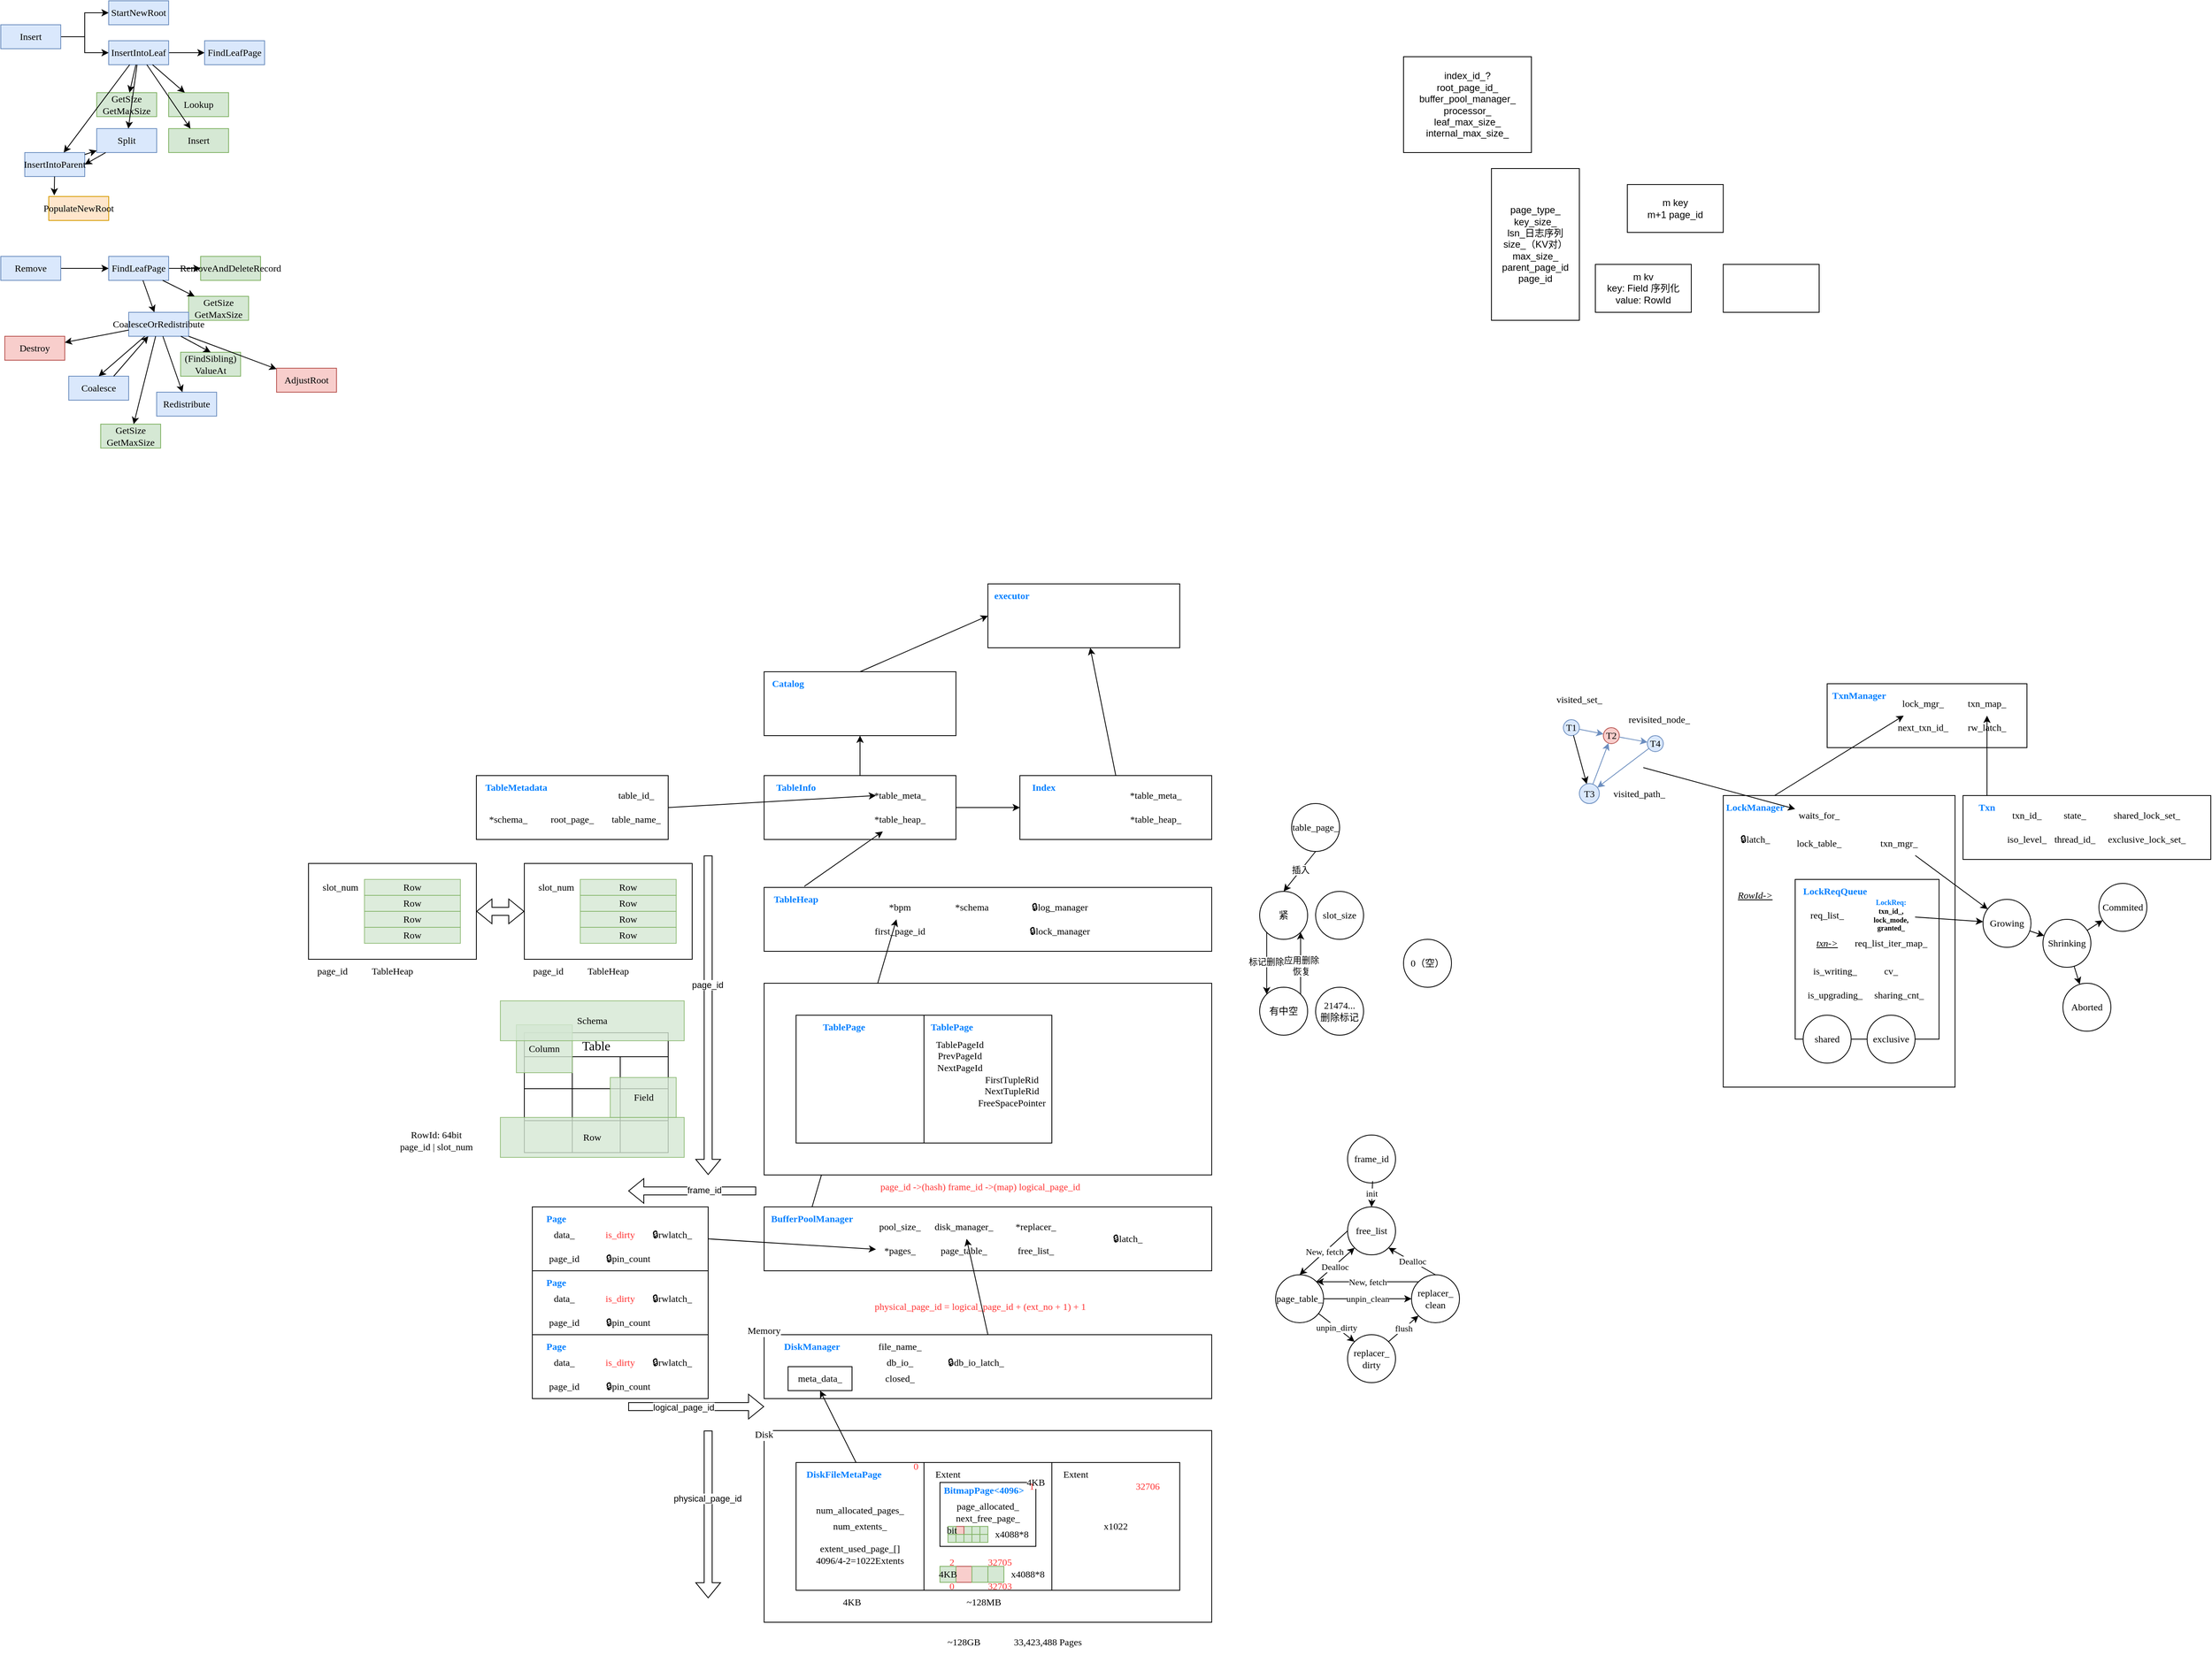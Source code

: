 <mxfile version="24.1.0" type="device">
  <diagram name="Page-1" id="0_W48GVzdCx1-el_yckO">
    <mxGraphModel dx="2567" dy="3186" grid="1" gridSize="10" guides="1" tooltips="1" connect="1" arrows="1" fold="1" page="1" pageScale="1" pageWidth="850" pageHeight="1100" math="0" shadow="0">
      <root>
        <mxCell id="0" />
        <mxCell id="1" parent="0" />
        <mxCell id="saqj0XL1vO1jZBFyPsfs-25" value="" style="rounded=0;whiteSpace=wrap;html=1;fontFamily=LXGW WenKai;" parent="1" vertex="1">
          <mxGeometry x="-410" y="-510" width="210" height="120" as="geometry" />
        </mxCell>
        <mxCell id="WGHWqVyYg-gQo-DfAQsf-60" value="" style="rounded=0;whiteSpace=wrap;html=1;fontFamily=LXGW WenKai;" parent="1" vertex="1">
          <mxGeometry x="160" y="200" width="560" height="240" as="geometry" />
        </mxCell>
        <mxCell id="WGHWqVyYg-gQo-DfAQsf-1" value="" style="rounded=0;whiteSpace=wrap;html=1;fontFamily=LXGW WenKai;" parent="1" vertex="1">
          <mxGeometry x="200" y="240" width="160" height="160" as="geometry" />
        </mxCell>
        <mxCell id="WGHWqVyYg-gQo-DfAQsf-2" value="DiskFileMetaPage" style="text;html=1;align=center;verticalAlign=middle;whiteSpace=wrap;rounded=0;fontColor=#007FFF;fontStyle=1;fontFamily=LXGW WenKai;" parent="1" vertex="1">
          <mxGeometry x="230" y="240" width="60" height="30" as="geometry" />
        </mxCell>
        <mxCell id="WGHWqVyYg-gQo-DfAQsf-4" value="num_allocated_pages_" style="text;html=1;align=center;verticalAlign=middle;whiteSpace=wrap;rounded=0;fontFamily=LXGW WenKai;" parent="1" vertex="1">
          <mxGeometry x="250" y="285" width="60" height="30" as="geometry" />
        </mxCell>
        <mxCell id="WGHWqVyYg-gQo-DfAQsf-5" value="num_extents_" style="text;html=1;align=center;verticalAlign=middle;whiteSpace=wrap;rounded=0;fontFamily=LXGW WenKai;" parent="1" vertex="1">
          <mxGeometry x="250" y="305" width="60" height="30" as="geometry" />
        </mxCell>
        <mxCell id="WGHWqVyYg-gQo-DfAQsf-6" value="extent_used_page_[]&lt;div&gt;4096/4-2=1022Extents&lt;/div&gt;" style="text;html=1;align=center;verticalAlign=middle;whiteSpace=wrap;rounded=0;fontFamily=LXGW WenKai;" parent="1" vertex="1">
          <mxGeometry x="205" y="340" width="150" height="30" as="geometry" />
        </mxCell>
        <mxCell id="WGHWqVyYg-gQo-DfAQsf-7" value="" style="rounded=0;whiteSpace=wrap;html=1;fontFamily=LXGW WenKai;" parent="1" vertex="1">
          <mxGeometry x="360" y="240" width="160" height="160" as="geometry" />
        </mxCell>
        <mxCell id="WGHWqVyYg-gQo-DfAQsf-8" value="" style="rounded=0;whiteSpace=wrap;html=1;fontFamily=LXGW WenKai;" parent="1" vertex="1">
          <mxGeometry x="380" y="265" width="120" height="80" as="geometry" />
        </mxCell>
        <mxCell id="WGHWqVyYg-gQo-DfAQsf-9" value="Extent" style="text;html=1;align=center;verticalAlign=middle;whiteSpace=wrap;rounded=0;fontFamily=LXGW WenKai;" parent="1" vertex="1">
          <mxGeometry x="360" y="240" width="60" height="30" as="geometry" />
        </mxCell>
        <mxCell id="WGHWqVyYg-gQo-DfAQsf-11" value="" style="rounded=0;whiteSpace=wrap;html=1;fillColor=#f8cecc;strokeColor=#b85450;fontFamily=LXGW WenKai;" parent="1" vertex="1">
          <mxGeometry x="400" y="370" width="20" height="20" as="geometry" />
        </mxCell>
        <mxCell id="WGHWqVyYg-gQo-DfAQsf-13" value="BitmapPage&amp;lt;4096&amp;gt;" style="text;html=1;align=center;verticalAlign=middle;whiteSpace=wrap;rounded=0;fontColor=#007FFF;fontStyle=1;fontFamily=LXGW WenKai;" parent="1" vertex="1">
          <mxGeometry x="405" y="260" width="60" height="30" as="geometry" />
        </mxCell>
        <mxCell id="WGHWqVyYg-gQo-DfAQsf-14" value="" style="rounded=0;whiteSpace=wrap;html=1;fillColor=#d5e8d4;strokeColor=#82b366;fontFamily=LXGW WenKai;" parent="1" vertex="1">
          <mxGeometry x="410" y="320" width="10" height="10" as="geometry" />
        </mxCell>
        <mxCell id="WGHWqVyYg-gQo-DfAQsf-15" value="" style="rounded=0;whiteSpace=wrap;html=1;fillColor=#d5e8d4;strokeColor=#82b366;fontFamily=LXGW WenKai;" parent="1" vertex="1">
          <mxGeometry x="420" y="320" width="10" height="10" as="geometry" />
        </mxCell>
        <mxCell id="WGHWqVyYg-gQo-DfAQsf-16" value="" style="rounded=0;whiteSpace=wrap;html=1;fillColor=#d5e8d4;strokeColor=#82b366;fontFamily=LXGW WenKai;" parent="1" vertex="1">
          <mxGeometry x="430" y="320" width="10" height="10" as="geometry" />
        </mxCell>
        <mxCell id="WGHWqVyYg-gQo-DfAQsf-18" value="" style="rounded=0;whiteSpace=wrap;html=1;fillColor=#d5e8d4;strokeColor=#82b366;fontFamily=LXGW WenKai;" parent="1" vertex="1">
          <mxGeometry x="410" y="330" width="10" height="10" as="geometry" />
        </mxCell>
        <mxCell id="WGHWqVyYg-gQo-DfAQsf-19" value="" style="rounded=0;whiteSpace=wrap;html=1;fillColor=#d5e8d4;strokeColor=#82b366;fontFamily=LXGW WenKai;" parent="1" vertex="1">
          <mxGeometry x="420" y="330" width="10" height="10" as="geometry" />
        </mxCell>
        <mxCell id="WGHWqVyYg-gQo-DfAQsf-20" value="" style="rounded=0;whiteSpace=wrap;html=1;fillColor=#d5e8d4;strokeColor=#82b366;fontFamily=LXGW WenKai;" parent="1" vertex="1">
          <mxGeometry x="430" y="330" width="10" height="10" as="geometry" />
        </mxCell>
        <mxCell id="WGHWqVyYg-gQo-DfAQsf-42" value="" style="rounded=0;whiteSpace=wrap;html=1;fillColor=#f8cecc;strokeColor=#b85450;fontFamily=LXGW WenKai;" parent="1" vertex="1">
          <mxGeometry x="400" y="320" width="10" height="10" as="geometry" />
        </mxCell>
        <mxCell id="WGHWqVyYg-gQo-DfAQsf-43" value="" style="rounded=0;whiteSpace=wrap;html=1;fillColor=#d5e8d4;strokeColor=#82b366;fontFamily=LXGW WenKai;" parent="1" vertex="1">
          <mxGeometry x="400" y="330" width="10" height="10" as="geometry" />
        </mxCell>
        <mxCell id="WGHWqVyYg-gQo-DfAQsf-46" value="bit" style="rounded=0;whiteSpace=wrap;html=1;fillColor=#d5e8d4;strokeColor=#82b366;fontFamily=LXGW WenKai;" parent="1" vertex="1">
          <mxGeometry x="390" y="320" width="10" height="10" as="geometry" />
        </mxCell>
        <mxCell id="WGHWqVyYg-gQo-DfAQsf-47" value="" style="rounded=0;whiteSpace=wrap;html=1;fillColor=#d5e8d4;strokeColor=#82b366;fontFamily=LXGW WenKai;" parent="1" vertex="1">
          <mxGeometry x="390" y="330" width="10" height="10" as="geometry" />
        </mxCell>
        <mxCell id="WGHWqVyYg-gQo-DfAQsf-50" value="" style="rounded=0;whiteSpace=wrap;html=1;fillColor=#d5e8d4;strokeColor=#82b366;fontFamily=LXGW WenKai;" parent="1" vertex="1">
          <mxGeometry x="420" y="370" width="20" height="20" as="geometry" />
        </mxCell>
        <mxCell id="WGHWqVyYg-gQo-DfAQsf-51" value="x4088*8" style="text;html=1;align=center;verticalAlign=middle;whiteSpace=wrap;rounded=0;fontFamily=LXGW WenKai;" parent="1" vertex="1">
          <mxGeometry x="440" y="315" width="60" height="30" as="geometry" />
        </mxCell>
        <mxCell id="WGHWqVyYg-gQo-DfAQsf-52" value="" style="rounded=0;whiteSpace=wrap;html=1;fillColor=#d5e8d4;strokeColor=#82b366;fontFamily=LXGW WenKai;" parent="1" vertex="1">
          <mxGeometry x="440" y="370" width="20" height="20" as="geometry" />
        </mxCell>
        <mxCell id="WGHWqVyYg-gQo-DfAQsf-53" value="x4088*8" style="text;html=1;align=center;verticalAlign=middle;whiteSpace=wrap;rounded=0;fontFamily=LXGW WenKai;" parent="1" vertex="1">
          <mxGeometry x="460" y="365" width="60" height="30" as="geometry" />
        </mxCell>
        <mxCell id="WGHWqVyYg-gQo-DfAQsf-54" value="page_allocated_" style="text;html=1;align=center;verticalAlign=middle;whiteSpace=wrap;rounded=0;fontFamily=LXGW WenKai;" parent="1" vertex="1">
          <mxGeometry x="410" y="280" width="60" height="30" as="geometry" />
        </mxCell>
        <mxCell id="WGHWqVyYg-gQo-DfAQsf-55" value="next_free_page_" style="text;html=1;align=center;verticalAlign=middle;whiteSpace=wrap;rounded=0;fontFamily=LXGW WenKai;" parent="1" vertex="1">
          <mxGeometry x="410" y="295" width="60" height="30" as="geometry" />
        </mxCell>
        <mxCell id="WGHWqVyYg-gQo-DfAQsf-10" value="4KB" style="rounded=0;whiteSpace=wrap;html=1;fillColor=#d5e8d4;strokeColor=#82b366;fontFamily=LXGW WenKai;" parent="1" vertex="1">
          <mxGeometry x="380" y="370" width="20" height="20" as="geometry" />
        </mxCell>
        <mxCell id="WGHWqVyYg-gQo-DfAQsf-56" value="4KB" style="text;html=1;align=center;verticalAlign=middle;whiteSpace=wrap;rounded=0;fontFamily=LXGW WenKai;" parent="1" vertex="1">
          <mxGeometry x="240" y="400" width="60" height="30" as="geometry" />
        </mxCell>
        <mxCell id="WGHWqVyYg-gQo-DfAQsf-57" value="4KB" style="text;html=1;align=center;verticalAlign=middle;whiteSpace=wrap;rounded=0;labelBackgroundColor=default;fontFamily=LXGW WenKai;" parent="1" vertex="1">
          <mxGeometry x="470" y="250" width="60" height="30" as="geometry" />
        </mxCell>
        <mxCell id="WGHWqVyYg-gQo-DfAQsf-58" value="~128MB" style="text;html=1;align=center;verticalAlign=middle;whiteSpace=wrap;rounded=0;labelBackgroundColor=none;fontFamily=LXGW WenKai;" parent="1" vertex="1">
          <mxGeometry x="405" y="400" width="60" height="30" as="geometry" />
        </mxCell>
        <mxCell id="WGHWqVyYg-gQo-DfAQsf-59" value="~128GB" style="text;html=1;align=center;verticalAlign=middle;whiteSpace=wrap;rounded=0;labelBackgroundColor=none;fontFamily=LXGW WenKai;" parent="1" vertex="1">
          <mxGeometry x="380" y="450" width="60" height="30" as="geometry" />
        </mxCell>
        <mxCell id="WGHWqVyYg-gQo-DfAQsf-62" value="" style="rounded=0;whiteSpace=wrap;html=1;fontFamily=LXGW WenKai;" parent="1" vertex="1">
          <mxGeometry x="520" y="240" width="160" height="160" as="geometry" />
        </mxCell>
        <mxCell id="WGHWqVyYg-gQo-DfAQsf-61" value="x1022" style="text;html=1;align=center;verticalAlign=middle;whiteSpace=wrap;rounded=0;fontFamily=LXGW WenKai;" parent="1" vertex="1">
          <mxGeometry x="570" y="305" width="60" height="30" as="geometry" />
        </mxCell>
        <mxCell id="WGHWqVyYg-gQo-DfAQsf-65" value="Extent" style="text;html=1;align=center;verticalAlign=middle;whiteSpace=wrap;rounded=0;fontFamily=LXGW WenKai;" parent="1" vertex="1">
          <mxGeometry x="520" y="240" width="60" height="30" as="geometry" />
        </mxCell>
        <mxCell id="WGHWqVyYg-gQo-DfAQsf-66" value="33,423,488 Pages" style="text;html=1;align=center;verticalAlign=middle;whiteSpace=wrap;rounded=0;fontFamily=LXGW WenKai;" parent="1" vertex="1">
          <mxGeometry x="430" y="450" width="170" height="30" as="geometry" />
        </mxCell>
        <mxCell id="WGHWqVyYg-gQo-DfAQsf-67" value="" style="rounded=0;whiteSpace=wrap;html=1;fontFamily=LXGW WenKai;" parent="1" vertex="1">
          <mxGeometry x="160" y="80" width="560" height="80" as="geometry" />
        </mxCell>
        <mxCell id="WGHWqVyYg-gQo-DfAQsf-68" value="DiskManager" style="text;html=1;align=center;verticalAlign=middle;whiteSpace=wrap;rounded=0;fontColor=#007FFF;fontStyle=1;fontFamily=LXGW WenKai;" parent="1" vertex="1">
          <mxGeometry x="190" y="80" width="60" height="30" as="geometry" />
        </mxCell>
        <mxCell id="WGHWqVyYg-gQo-DfAQsf-71" value="meta_data_" style="rounded=0;whiteSpace=wrap;html=1;fontFamily=LXGW WenKai;" parent="1" vertex="1">
          <mxGeometry x="190" y="120" width="80" height="30" as="geometry" />
        </mxCell>
        <mxCell id="WGHWqVyYg-gQo-DfAQsf-72" value="" style="endArrow=classic;html=1;rounded=0;entryX=0.5;entryY=1;entryDx=0;entryDy=0;exitX=0.75;exitY=0;exitDx=0;exitDy=0;fontFamily=LXGW WenKai;" parent="1" source="WGHWqVyYg-gQo-DfAQsf-2" target="WGHWqVyYg-gQo-DfAQsf-71" edge="1">
          <mxGeometry width="50" height="50" relative="1" as="geometry">
            <mxPoint x="240" y="220" as="sourcePoint" />
            <mxPoint x="290" y="170" as="targetPoint" />
          </mxGeometry>
        </mxCell>
        <mxCell id="WGHWqVyYg-gQo-DfAQsf-73" value="Disk" style="text;html=1;align=center;verticalAlign=middle;whiteSpace=wrap;rounded=0;labelBackgroundColor=default;fontFamily=LXGW WenKai;" parent="1" vertex="1">
          <mxGeometry x="130" y="190" width="60" height="30" as="geometry" />
        </mxCell>
        <mxCell id="WGHWqVyYg-gQo-DfAQsf-77" value="Memory" style="text;html=1;align=center;verticalAlign=middle;whiteSpace=wrap;rounded=0;labelBackgroundColor=default;fontFamily=LXGW WenKai;" parent="1" vertex="1">
          <mxGeometry x="130" y="60" width="60" height="30" as="geometry" />
        </mxCell>
        <mxCell id="WGHWqVyYg-gQo-DfAQsf-79" value="file_name_" style="text;html=1;align=center;verticalAlign=middle;whiteSpace=wrap;rounded=0;fontFamily=LXGW WenKai;" parent="1" vertex="1">
          <mxGeometry x="300" y="80" width="60" height="30" as="geometry" />
        </mxCell>
        <mxCell id="WGHWqVyYg-gQo-DfAQsf-80" value="db_io_" style="text;html=1;align=center;verticalAlign=middle;whiteSpace=wrap;rounded=0;fontFamily=LXGW WenKai;" parent="1" vertex="1">
          <mxGeometry x="300" y="100" width="60" height="30" as="geometry" />
        </mxCell>
        <mxCell id="WGHWqVyYg-gQo-DfAQsf-81" value="closed_" style="text;html=1;align=center;verticalAlign=middle;whiteSpace=wrap;rounded=0;fontFamily=LXGW WenKai;" parent="1" vertex="1">
          <mxGeometry x="300" y="120" width="60" height="30" as="geometry" />
        </mxCell>
        <mxCell id="WGHWqVyYg-gQo-DfAQsf-82" value="🔒db_io_latch_" style="text;html=1;align=center;verticalAlign=middle;whiteSpace=wrap;rounded=0;fontFamily=LXGW WenKai;" parent="1" vertex="1">
          <mxGeometry x="370" y="100" width="110" height="30" as="geometry" />
        </mxCell>
        <mxCell id="WGHWqVyYg-gQo-DfAQsf-83" value="physical_page_id = logical_page_id + (ext_no + 1) + 1" style="text;html=1;align=center;verticalAlign=middle;whiteSpace=wrap;rounded=0;fontColor=#FF3333;fontFamily=LXGW WenKai;" parent="1" vertex="1">
          <mxGeometry x="267.5" y="30" width="325" height="30" as="geometry" />
        </mxCell>
        <mxCell id="WGHWqVyYg-gQo-DfAQsf-84" value="" style="rounded=0;whiteSpace=wrap;html=1;fontFamily=LXGW WenKai;" parent="1" vertex="1">
          <mxGeometry x="160" y="-80" width="560" height="80" as="geometry" />
        </mxCell>
        <mxCell id="WGHWqVyYg-gQo-DfAQsf-85" value="BufferPoolManager" style="text;html=1;align=center;verticalAlign=middle;whiteSpace=wrap;rounded=0;fontColor=#007FFF;fontStyle=1;fontFamily=LXGW WenKai;" parent="1" vertex="1">
          <mxGeometry x="190" y="-80" width="60" height="30" as="geometry" />
        </mxCell>
        <mxCell id="WGHWqVyYg-gQo-DfAQsf-86" value="pool_size_" style="text;html=1;align=center;verticalAlign=middle;whiteSpace=wrap;rounded=0;fontFamily=LXGW WenKai;" parent="1" vertex="1">
          <mxGeometry x="300" y="-70" width="60" height="30" as="geometry" />
        </mxCell>
        <mxCell id="WGHWqVyYg-gQo-DfAQsf-87" value="*pages_" style="text;html=1;align=center;verticalAlign=middle;whiteSpace=wrap;rounded=0;fontFamily=LXGW WenKai;" parent="1" vertex="1">
          <mxGeometry x="300" y="-40" width="60" height="30" as="geometry" />
        </mxCell>
        <mxCell id="WGHWqVyYg-gQo-DfAQsf-89" value="disk_manager_" style="text;html=1;align=center;verticalAlign=middle;whiteSpace=wrap;rounded=0;fontFamily=LXGW WenKai;" parent="1" vertex="1">
          <mxGeometry x="380" y="-70" width="60" height="30" as="geometry" />
        </mxCell>
        <mxCell id="WGHWqVyYg-gQo-DfAQsf-90" value="page_table_" style="text;html=1;align=center;verticalAlign=middle;whiteSpace=wrap;rounded=0;fontFamily=LXGW WenKai;" parent="1" vertex="1">
          <mxGeometry x="380" y="-40" width="60" height="30" as="geometry" />
        </mxCell>
        <mxCell id="WGHWqVyYg-gQo-DfAQsf-91" value="" style="endArrow=classic;html=1;rounded=0;exitX=0.5;exitY=0;exitDx=0;exitDy=0;fontFamily=LXGW WenKai;" parent="1" source="WGHWqVyYg-gQo-DfAQsf-67" target="WGHWqVyYg-gQo-DfAQsf-89" edge="1">
          <mxGeometry width="50" height="50" relative="1" as="geometry">
            <mxPoint x="285" y="250" as="sourcePoint" />
            <mxPoint x="240" y="160" as="targetPoint" />
          </mxGeometry>
        </mxCell>
        <mxCell id="WGHWqVyYg-gQo-DfAQsf-92" value="page_id -&amp;gt;(hash) frame_id -&amp;gt;(map) logical_page_id" style="text;html=1;align=center;verticalAlign=middle;whiteSpace=wrap;rounded=0;fontColor=#FF3333;fontFamily=LXGW WenKai;" parent="1" vertex="1">
          <mxGeometry x="267.5" y="-120" width="325" height="30" as="geometry" />
        </mxCell>
        <mxCell id="WGHWqVyYg-gQo-DfAQsf-93" value="*replacer_" style="text;html=1;align=center;verticalAlign=middle;whiteSpace=wrap;rounded=0;fontFamily=LXGW WenKai;" parent="1" vertex="1">
          <mxGeometry x="470" y="-70" width="60" height="30" as="geometry" />
        </mxCell>
        <mxCell id="WGHWqVyYg-gQo-DfAQsf-94" value="free_list_" style="text;html=1;align=center;verticalAlign=middle;whiteSpace=wrap;rounded=0;fontFamily=LXGW WenKai;" parent="1" vertex="1">
          <mxGeometry x="470" y="-40" width="60" height="30" as="geometry" />
        </mxCell>
        <mxCell id="WGHWqVyYg-gQo-DfAQsf-95" value="🔒latch_" style="text;html=1;align=center;verticalAlign=middle;whiteSpace=wrap;rounded=0;fontFamily=LXGW WenKai;" parent="1" vertex="1">
          <mxGeometry x="560" y="-55" width="110" height="30" as="geometry" />
        </mxCell>
        <mxCell id="H279cULPV8Rv8aNAYp1u-1" value="0" style="text;html=1;align=center;verticalAlign=middle;whiteSpace=wrap;rounded=0;fontColor=#FF3333;fontFamily=LXGW WenKai;" parent="1" vertex="1">
          <mxGeometry x="320" y="230" width="60" height="30" as="geometry" />
        </mxCell>
        <mxCell id="H279cULPV8Rv8aNAYp1u-2" value="1" style="text;html=1;align=center;verticalAlign=middle;whiteSpace=wrap;rounded=0;fontColor=#FF3333;fontFamily=LXGW WenKai;" parent="1" vertex="1">
          <mxGeometry x="465" y="255" width="60" height="30" as="geometry" />
        </mxCell>
        <mxCell id="H279cULPV8Rv8aNAYp1u-3" value="2" style="text;html=1;align=center;verticalAlign=middle;whiteSpace=wrap;rounded=0;fontColor=#FF3333;fontFamily=LXGW WenKai;" parent="1" vertex="1">
          <mxGeometry x="365" y="350" width="60" height="30" as="geometry" />
        </mxCell>
        <mxCell id="H279cULPV8Rv8aNAYp1u-4" value="0" style="text;html=1;align=center;verticalAlign=middle;whiteSpace=wrap;rounded=0;fontColor=#FF3333;fontFamily=LXGW WenKai;" parent="1" vertex="1">
          <mxGeometry x="365" y="380" width="60" height="30" as="geometry" />
        </mxCell>
        <mxCell id="H279cULPV8Rv8aNAYp1u-5" value="32703" style="text;html=1;align=center;verticalAlign=middle;whiteSpace=wrap;rounded=0;fontColor=#FF3333;fontFamily=LXGW WenKai;" parent="1" vertex="1">
          <mxGeometry x="425" y="380" width="60" height="30" as="geometry" />
        </mxCell>
        <mxCell id="H279cULPV8Rv8aNAYp1u-6" value="32705" style="text;html=1;align=center;verticalAlign=middle;whiteSpace=wrap;rounded=0;fontColor=#FF3333;fontFamily=LXGW WenKai;" parent="1" vertex="1">
          <mxGeometry x="425" y="350" width="60" height="30" as="geometry" />
        </mxCell>
        <mxCell id="H279cULPV8Rv8aNAYp1u-7" value="32706" style="text;html=1;align=center;verticalAlign=middle;whiteSpace=wrap;rounded=0;fontColor=#FF3333;fontFamily=LXGW WenKai;" parent="1" vertex="1">
          <mxGeometry x="610" y="255" width="60" height="30" as="geometry" />
        </mxCell>
        <mxCell id="hH6DTBA8pSh9ZnyAQ9mM-1" value="" style="rounded=0;whiteSpace=wrap;html=1;fontFamily=LXGW WenKai;" parent="1" vertex="1">
          <mxGeometry x="-130" y="-80" width="220" height="80" as="geometry" />
        </mxCell>
        <mxCell id="hH6DTBA8pSh9ZnyAQ9mM-2" value="Page" style="text;html=1;align=center;verticalAlign=middle;whiteSpace=wrap;rounded=0;fontColor=#007FFF;fontStyle=1;fontFamily=LXGW WenKai;" parent="1" vertex="1">
          <mxGeometry x="-130" y="-80" width="60" height="30" as="geometry" />
        </mxCell>
        <mxCell id="hH6DTBA8pSh9ZnyAQ9mM-4" value="data_" style="text;html=1;align=center;verticalAlign=middle;whiteSpace=wrap;rounded=0;fontFamily=LXGW WenKai;" parent="1" vertex="1">
          <mxGeometry x="-120" y="-60" width="60" height="30" as="geometry" />
        </mxCell>
        <mxCell id="hH6DTBA8pSh9ZnyAQ9mM-5" value="page_id" style="text;html=1;align=center;verticalAlign=middle;whiteSpace=wrap;rounded=0;fontFamily=LXGW WenKai;" parent="1" vertex="1">
          <mxGeometry x="-120" y="-30" width="60" height="30" as="geometry" />
        </mxCell>
        <mxCell id="hH6DTBA8pSh9ZnyAQ9mM-6" value="🔒pin_count" style="text;html=1;align=center;verticalAlign=middle;whiteSpace=wrap;rounded=0;fontFamily=LXGW WenKai;fontColor=#000000;" parent="1" vertex="1">
          <mxGeometry x="-50" y="-30" width="80" height="30" as="geometry" />
        </mxCell>
        <mxCell id="hH6DTBA8pSh9ZnyAQ9mM-7" value="is_dirty" style="text;html=1;align=center;verticalAlign=middle;whiteSpace=wrap;rounded=0;fontFamily=LXGW WenKai;fontColor=#FF3333;" parent="1" vertex="1">
          <mxGeometry x="-50" y="-60" width="60" height="30" as="geometry" />
        </mxCell>
        <mxCell id="hH6DTBA8pSh9ZnyAQ9mM-8" value="🔒rwlatch_" style="text;html=1;align=center;verticalAlign=middle;whiteSpace=wrap;rounded=0;fontFamily=LXGW WenKai;" parent="1" vertex="1">
          <mxGeometry x="10" y="-60" width="70" height="30" as="geometry" />
        </mxCell>
        <mxCell id="hH6DTBA8pSh9ZnyAQ9mM-9" value="" style="endArrow=classic;html=1;rounded=0;exitX=1;exitY=0.5;exitDx=0;exitDy=0;fontFamily=LXGW WenKai;" parent="1" source="hH6DTBA8pSh9ZnyAQ9mM-1" target="WGHWqVyYg-gQo-DfAQsf-87" edge="1">
          <mxGeometry width="50" height="50" relative="1" as="geometry">
            <mxPoint x="160" y="140" as="sourcePoint" />
            <mxPoint x="115" y="50" as="targetPoint" />
          </mxGeometry>
        </mxCell>
        <mxCell id="hH6DTBA8pSh9ZnyAQ9mM-45" value="" style="rounded=0;whiteSpace=wrap;html=1;fontFamily=LXGW WenKai;" parent="1" vertex="1">
          <mxGeometry x="-130" width="220" height="80" as="geometry" />
        </mxCell>
        <mxCell id="hH6DTBA8pSh9ZnyAQ9mM-46" value="Page" style="text;html=1;align=center;verticalAlign=middle;whiteSpace=wrap;rounded=0;fontColor=#007FFF;fontStyle=1;fontFamily=LXGW WenKai;" parent="1" vertex="1">
          <mxGeometry x="-130" width="60" height="30" as="geometry" />
        </mxCell>
        <mxCell id="hH6DTBA8pSh9ZnyAQ9mM-47" value="data_" style="text;html=1;align=center;verticalAlign=middle;whiteSpace=wrap;rounded=0;fontFamily=LXGW WenKai;" parent="1" vertex="1">
          <mxGeometry x="-120" y="20" width="60" height="30" as="geometry" />
        </mxCell>
        <mxCell id="hH6DTBA8pSh9ZnyAQ9mM-48" value="page_id" style="text;html=1;align=center;verticalAlign=middle;whiteSpace=wrap;rounded=0;fontFamily=LXGW WenKai;" parent="1" vertex="1">
          <mxGeometry x="-120" y="50" width="60" height="30" as="geometry" />
        </mxCell>
        <mxCell id="hH6DTBA8pSh9ZnyAQ9mM-49" value="🔒pin_count" style="text;html=1;align=center;verticalAlign=middle;whiteSpace=wrap;rounded=0;fontFamily=LXGW WenKai;fontColor=#000000;" parent="1" vertex="1">
          <mxGeometry x="-50" y="50" width="80" height="30" as="geometry" />
        </mxCell>
        <mxCell id="hH6DTBA8pSh9ZnyAQ9mM-50" value="is_dirty" style="text;html=1;align=center;verticalAlign=middle;whiteSpace=wrap;rounded=0;fontFamily=LXGW WenKai;fontColor=#FF3333;" parent="1" vertex="1">
          <mxGeometry x="-50" y="20" width="60" height="30" as="geometry" />
        </mxCell>
        <mxCell id="hH6DTBA8pSh9ZnyAQ9mM-51" value="🔒rwlatch_" style="text;html=1;align=center;verticalAlign=middle;whiteSpace=wrap;rounded=0;fontFamily=LXGW WenKai;" parent="1" vertex="1">
          <mxGeometry x="10" y="20" width="70" height="30" as="geometry" />
        </mxCell>
        <mxCell id="hH6DTBA8pSh9ZnyAQ9mM-52" value="" style="rounded=0;whiteSpace=wrap;html=1;fontFamily=LXGW WenKai;" parent="1" vertex="1">
          <mxGeometry x="-130" y="80" width="220" height="80" as="geometry" />
        </mxCell>
        <mxCell id="hH6DTBA8pSh9ZnyAQ9mM-53" value="Page" style="text;html=1;align=center;verticalAlign=middle;whiteSpace=wrap;rounded=0;fontColor=#007FFF;fontStyle=1;fontFamily=LXGW WenKai;" parent="1" vertex="1">
          <mxGeometry x="-130" y="80" width="60" height="30" as="geometry" />
        </mxCell>
        <mxCell id="hH6DTBA8pSh9ZnyAQ9mM-54" value="data_" style="text;html=1;align=center;verticalAlign=middle;whiteSpace=wrap;rounded=0;fontFamily=LXGW WenKai;" parent="1" vertex="1">
          <mxGeometry x="-120" y="100" width="60" height="30" as="geometry" />
        </mxCell>
        <mxCell id="hH6DTBA8pSh9ZnyAQ9mM-55" value="page_id" style="text;html=1;align=center;verticalAlign=middle;whiteSpace=wrap;rounded=0;fontFamily=LXGW WenKai;" parent="1" vertex="1">
          <mxGeometry x="-120" y="130" width="60" height="30" as="geometry" />
        </mxCell>
        <mxCell id="hH6DTBA8pSh9ZnyAQ9mM-56" value="🔒pin_count" style="text;html=1;align=center;verticalAlign=middle;whiteSpace=wrap;rounded=0;fontFamily=LXGW WenKai;fontColor=#000000;" parent="1" vertex="1">
          <mxGeometry x="-50" y="130" width="80" height="30" as="geometry" />
        </mxCell>
        <mxCell id="hH6DTBA8pSh9ZnyAQ9mM-57" value="is_dirty" style="text;html=1;align=center;verticalAlign=middle;whiteSpace=wrap;rounded=0;fontFamily=LXGW WenKai;fontColor=#FF3333;" parent="1" vertex="1">
          <mxGeometry x="-50" y="100" width="60" height="30" as="geometry" />
        </mxCell>
        <mxCell id="hH6DTBA8pSh9ZnyAQ9mM-58" value="🔒rwlatch_" style="text;html=1;align=center;verticalAlign=middle;whiteSpace=wrap;rounded=0;fontFamily=LXGW WenKai;" parent="1" vertex="1">
          <mxGeometry x="10" y="100" width="70" height="30" as="geometry" />
        </mxCell>
        <mxCell id="aZIdhgkVwvz4AqaduToY-1" value="&lt;div&gt;&lt;span style=&quot;background-color: initial;&quot;&gt;free_list&lt;/span&gt;&lt;br&gt;&lt;/div&gt;" style="ellipse;whiteSpace=wrap;html=1;aspect=fixed;fontFamily=LXGW WenKai;" parent="1" vertex="1">
          <mxGeometry x="890" y="-80" width="60" height="60" as="geometry" />
        </mxCell>
        <mxCell id="aZIdhgkVwvz4AqaduToY-3" value="page_table_" style="ellipse;whiteSpace=wrap;html=1;aspect=fixed;fontFamily=LXGW WenKai;" parent="1" vertex="1">
          <mxGeometry x="800" y="5" width="60" height="60" as="geometry" />
        </mxCell>
        <mxCell id="aZIdhgkVwvz4AqaduToY-4" value="replacer_&lt;div&gt;dirty&lt;/div&gt;" style="ellipse;whiteSpace=wrap;html=1;aspect=fixed;fontFamily=LXGW WenKai;" parent="1" vertex="1">
          <mxGeometry x="890" y="80" width="60" height="60" as="geometry" />
        </mxCell>
        <mxCell id="aZIdhgkVwvz4AqaduToY-5" value="replacer_&lt;div&gt;clean&lt;/div&gt;" style="ellipse;whiteSpace=wrap;html=1;aspect=fixed;fontFamily=LXGW WenKai;" parent="1" vertex="1">
          <mxGeometry x="970" y="5" width="60" height="60" as="geometry" />
        </mxCell>
        <mxCell id="aZIdhgkVwvz4AqaduToY-8" value="" style="endArrow=classic;html=1;rounded=0;entryX=0.5;entryY=0;entryDx=0;entryDy=0;exitX=0;exitY=0.5;exitDx=0;exitDy=0;fontFamily=LXGW WenKai;" parent="1" source="aZIdhgkVwvz4AqaduToY-1" target="aZIdhgkVwvz4AqaduToY-3" edge="1">
          <mxGeometry width="50" height="50" relative="1" as="geometry">
            <mxPoint x="780" y="155" as="sourcePoint" />
            <mxPoint x="830" y="105" as="targetPoint" />
          </mxGeometry>
        </mxCell>
        <mxCell id="aZIdhgkVwvz4AqaduToY-9" value="New, fetch" style="edgeLabel;html=1;align=center;verticalAlign=middle;resizable=0;points=[];fontFamily=LXGW WenKai;" parent="aZIdhgkVwvz4AqaduToY-8" vertex="1" connectable="0">
          <mxGeometry x="-0.06" y="-1" relative="1" as="geometry">
            <mxPoint as="offset" />
          </mxGeometry>
        </mxCell>
        <mxCell id="aZIdhgkVwvz4AqaduToY-10" value="frame_id" style="ellipse;whiteSpace=wrap;html=1;aspect=fixed;fontFamily=LXGW WenKai;" parent="1" vertex="1">
          <mxGeometry x="890" y="-170" width="60" height="60" as="geometry" />
        </mxCell>
        <mxCell id="aZIdhgkVwvz4AqaduToY-11" value="" style="endArrow=classic;html=1;rounded=0;entryX=0.5;entryY=0;entryDx=0;entryDy=0;exitX=0.522;exitY=0.963;exitDx=0;exitDy=0;exitPerimeter=0;fontFamily=LXGW WenKai;" parent="1" source="aZIdhgkVwvz4AqaduToY-10" target="aZIdhgkVwvz4AqaduToY-1" edge="1">
          <mxGeometry width="50" height="50" relative="1" as="geometry">
            <mxPoint x="950" y="-65" as="sourcePoint" />
            <mxPoint x="840" y="15" as="targetPoint" />
          </mxGeometry>
        </mxCell>
        <mxCell id="aZIdhgkVwvz4AqaduToY-12" value="init" style="edgeLabel;html=1;align=center;verticalAlign=middle;resizable=0;points=[];fontFamily=LXGW WenKai;" parent="aZIdhgkVwvz4AqaduToY-11" vertex="1" connectable="0">
          <mxGeometry x="-0.06" y="-1" relative="1" as="geometry">
            <mxPoint as="offset" />
          </mxGeometry>
        </mxCell>
        <mxCell id="aZIdhgkVwvz4AqaduToY-13" value="unpin_dirty" style="endArrow=classic;html=1;rounded=0;entryX=0;entryY=0;entryDx=0;entryDy=0;fontFamily=LXGW WenKai;" parent="1" source="aZIdhgkVwvz4AqaduToY-3" target="aZIdhgkVwvz4AqaduToY-4" edge="1">
          <mxGeometry width="50" height="50" relative="1" as="geometry">
            <mxPoint x="950" y="65" as="sourcePoint" />
            <mxPoint x="929" y="137" as="targetPoint" />
          </mxGeometry>
        </mxCell>
        <mxCell id="aZIdhgkVwvz4AqaduToY-16" value="unpin_clean" style="endArrow=classic;html=1;rounded=0;entryX=0;entryY=0.5;entryDx=0;entryDy=0;exitX=1;exitY=0.5;exitDx=0;exitDy=0;fontFamily=LXGW WenKai;" parent="1" source="aZIdhgkVwvz4AqaduToY-3" target="aZIdhgkVwvz4AqaduToY-5" edge="1">
          <mxGeometry width="50" height="50" relative="1" as="geometry">
            <mxPoint x="863" y="64" as="sourcePoint" />
            <mxPoint x="969" y="149" as="targetPoint" />
          </mxGeometry>
        </mxCell>
        <mxCell id="aZIdhgkVwvz4AqaduToY-17" value="flush" style="endArrow=classic;html=1;rounded=0;entryX=0;entryY=1;entryDx=0;entryDy=0;exitX=1;exitY=0;exitDx=0;exitDy=0;fontFamily=LXGW WenKai;" parent="1" source="aZIdhgkVwvz4AqaduToY-4" target="aZIdhgkVwvz4AqaduToY-5" edge="1">
          <mxGeometry width="50" height="50" relative="1" as="geometry">
            <mxPoint x="863" y="64" as="sourcePoint" />
            <mxPoint x="969" y="149" as="targetPoint" />
          </mxGeometry>
        </mxCell>
        <mxCell id="aZIdhgkVwvz4AqaduToY-18" value="Dealloc" style="endArrow=classic;html=1;rounded=0;entryX=1;entryY=1;entryDx=0;entryDy=0;exitX=0.5;exitY=0;exitDx=0;exitDy=0;fontFamily=LXGW WenKai;" parent="1" source="aZIdhgkVwvz4AqaduToY-5" target="aZIdhgkVwvz4AqaduToY-1" edge="1">
          <mxGeometry width="50" height="50" relative="1" as="geometry">
            <mxPoint x="970" y="-25" as="sourcePoint" />
            <mxPoint x="1160" as="targetPoint" />
          </mxGeometry>
        </mxCell>
        <mxCell id="aZIdhgkVwvz4AqaduToY-19" value="" style="endArrow=classic;html=1;rounded=0;entryX=0;entryY=1;entryDx=0;entryDy=0;exitX=1;exitY=0;exitDx=0;exitDy=0;fontFamily=LXGW WenKai;" parent="1" source="aZIdhgkVwvz4AqaduToY-3" target="aZIdhgkVwvz4AqaduToY-1" edge="1">
          <mxGeometry width="50" height="50" relative="1" as="geometry">
            <mxPoint x="950" y="-65" as="sourcePoint" />
            <mxPoint x="840" y="15" as="targetPoint" />
          </mxGeometry>
        </mxCell>
        <mxCell id="aZIdhgkVwvz4AqaduToY-20" value="Dealloc" style="edgeLabel;html=1;align=center;verticalAlign=middle;resizable=0;points=[];fontFamily=LXGW WenKai;" parent="aZIdhgkVwvz4AqaduToY-19" vertex="1" connectable="0">
          <mxGeometry x="-0.06" y="-1" relative="1" as="geometry">
            <mxPoint as="offset" />
          </mxGeometry>
        </mxCell>
        <mxCell id="aZIdhgkVwvz4AqaduToY-21" value="New, fetch" style="endArrow=classic;html=1;rounded=0;entryX=1;entryY=0;entryDx=0;entryDy=0;exitX=0;exitY=0;exitDx=0;exitDy=0;fontFamily=LXGW WenKai;" parent="1" source="aZIdhgkVwvz4AqaduToY-5" target="aZIdhgkVwvz4AqaduToY-3" edge="1">
          <mxGeometry width="50" height="50" relative="1" as="geometry">
            <mxPoint x="800" y="110" as="sourcePoint" />
            <mxPoint x="906" y="195" as="targetPoint" />
          </mxGeometry>
        </mxCell>
        <mxCell id="saqj0XL1vO1jZBFyPsfs-2" value="Table" style="shape=table;startSize=30;container=1;collapsible=0;childLayout=tableLayout;strokeColor=default;fontSize=16;fontFamily=LXGW WenKai;" parent="1" vertex="1">
          <mxGeometry x="-140" y="-298" width="180" height="150" as="geometry" />
        </mxCell>
        <mxCell id="saqj0XL1vO1jZBFyPsfs-3" value="" style="shape=tableRow;horizontal=0;startSize=0;swimlaneHead=0;swimlaneBody=0;strokeColor=inherit;top=0;left=0;bottom=0;right=0;collapsible=0;dropTarget=0;fillColor=none;points=[[0,0.5],[1,0.5]];portConstraint=eastwest;fontSize=16;fontFamily=LXGW WenKai;" parent="saqj0XL1vO1jZBFyPsfs-2" vertex="1">
          <mxGeometry y="30" width="180" height="40" as="geometry" />
        </mxCell>
        <mxCell id="saqj0XL1vO1jZBFyPsfs-4" value="" style="shape=partialRectangle;html=1;whiteSpace=wrap;connectable=0;strokeColor=inherit;overflow=hidden;fillColor=none;top=0;left=0;bottom=0;right=0;pointerEvents=1;fontSize=16;fontFamily=LXGW WenKai;" parent="saqj0XL1vO1jZBFyPsfs-3" vertex="1">
          <mxGeometry width="60" height="40" as="geometry">
            <mxRectangle width="60" height="40" as="alternateBounds" />
          </mxGeometry>
        </mxCell>
        <mxCell id="saqj0XL1vO1jZBFyPsfs-5" value="" style="shape=partialRectangle;html=1;whiteSpace=wrap;connectable=0;strokeColor=inherit;overflow=hidden;fillColor=none;top=0;left=0;bottom=0;right=0;pointerEvents=1;fontSize=16;fontFamily=LXGW WenKai;" parent="saqj0XL1vO1jZBFyPsfs-3" vertex="1">
          <mxGeometry x="60" width="60" height="40" as="geometry">
            <mxRectangle width="60" height="40" as="alternateBounds" />
          </mxGeometry>
        </mxCell>
        <mxCell id="saqj0XL1vO1jZBFyPsfs-6" value="" style="shape=partialRectangle;html=1;whiteSpace=wrap;connectable=0;strokeColor=inherit;overflow=hidden;fillColor=none;top=0;left=0;bottom=0;right=0;pointerEvents=1;fontSize=16;fontFamily=LXGW WenKai;" parent="saqj0XL1vO1jZBFyPsfs-3" vertex="1">
          <mxGeometry x="120" width="60" height="40" as="geometry">
            <mxRectangle width="60" height="40" as="alternateBounds" />
          </mxGeometry>
        </mxCell>
        <mxCell id="saqj0XL1vO1jZBFyPsfs-7" value="" style="shape=tableRow;horizontal=0;startSize=0;swimlaneHead=0;swimlaneBody=0;strokeColor=inherit;top=0;left=0;bottom=0;right=0;collapsible=0;dropTarget=0;fillColor=none;points=[[0,0.5],[1,0.5]];portConstraint=eastwest;fontSize=16;fontFamily=LXGW WenKai;" parent="saqj0XL1vO1jZBFyPsfs-2" vertex="1">
          <mxGeometry y="70" width="180" height="40" as="geometry" />
        </mxCell>
        <mxCell id="saqj0XL1vO1jZBFyPsfs-8" value="" style="shape=partialRectangle;html=1;whiteSpace=wrap;connectable=0;strokeColor=inherit;overflow=hidden;fillColor=none;top=0;left=0;bottom=0;right=0;pointerEvents=1;fontSize=16;fontFamily=LXGW WenKai;" parent="saqj0XL1vO1jZBFyPsfs-7" vertex="1">
          <mxGeometry width="60" height="40" as="geometry">
            <mxRectangle width="60" height="40" as="alternateBounds" />
          </mxGeometry>
        </mxCell>
        <mxCell id="saqj0XL1vO1jZBFyPsfs-9" value="" style="shape=partialRectangle;html=1;whiteSpace=wrap;connectable=0;strokeColor=inherit;overflow=hidden;fillColor=none;top=0;left=0;bottom=0;right=0;pointerEvents=1;fontSize=16;fontFamily=LXGW WenKai;" parent="saqj0XL1vO1jZBFyPsfs-7" vertex="1">
          <mxGeometry x="60" width="60" height="40" as="geometry">
            <mxRectangle width="60" height="40" as="alternateBounds" />
          </mxGeometry>
        </mxCell>
        <mxCell id="saqj0XL1vO1jZBFyPsfs-10" value="" style="shape=partialRectangle;html=1;whiteSpace=wrap;connectable=0;strokeColor=inherit;overflow=hidden;fillColor=none;top=0;left=0;bottom=0;right=0;pointerEvents=1;fontSize=16;fontFamily=LXGW WenKai;" parent="saqj0XL1vO1jZBFyPsfs-7" vertex="1">
          <mxGeometry x="120" width="60" height="40" as="geometry">
            <mxRectangle width="60" height="40" as="alternateBounds" />
          </mxGeometry>
        </mxCell>
        <mxCell id="saqj0XL1vO1jZBFyPsfs-11" value="" style="shape=tableRow;horizontal=0;startSize=0;swimlaneHead=0;swimlaneBody=0;strokeColor=inherit;top=0;left=0;bottom=0;right=0;collapsible=0;dropTarget=0;fillColor=none;points=[[0,0.5],[1,0.5]];portConstraint=eastwest;fontSize=16;fontFamily=LXGW WenKai;" parent="saqj0XL1vO1jZBFyPsfs-2" vertex="1">
          <mxGeometry y="110" width="180" height="40" as="geometry" />
        </mxCell>
        <mxCell id="saqj0XL1vO1jZBFyPsfs-12" value="" style="shape=partialRectangle;html=1;whiteSpace=wrap;connectable=0;strokeColor=inherit;overflow=hidden;fillColor=none;top=0;left=0;bottom=0;right=0;pointerEvents=1;fontSize=16;fontFamily=LXGW WenKai;" parent="saqj0XL1vO1jZBFyPsfs-11" vertex="1">
          <mxGeometry width="60" height="40" as="geometry">
            <mxRectangle width="60" height="40" as="alternateBounds" />
          </mxGeometry>
        </mxCell>
        <mxCell id="saqj0XL1vO1jZBFyPsfs-13" value="" style="shape=partialRectangle;html=1;whiteSpace=wrap;connectable=0;strokeColor=inherit;overflow=hidden;fillColor=none;top=0;left=0;bottom=0;right=0;pointerEvents=1;fontSize=16;fontFamily=LXGW WenKai;" parent="saqj0XL1vO1jZBFyPsfs-11" vertex="1">
          <mxGeometry x="60" width="60" height="40" as="geometry">
            <mxRectangle width="60" height="40" as="alternateBounds" />
          </mxGeometry>
        </mxCell>
        <mxCell id="saqj0XL1vO1jZBFyPsfs-14" value="" style="shape=partialRectangle;html=1;whiteSpace=wrap;connectable=0;strokeColor=inherit;overflow=hidden;fillColor=none;top=0;left=0;bottom=0;right=0;pointerEvents=1;fontSize=16;fontFamily=LXGW WenKai;" parent="saqj0XL1vO1jZBFyPsfs-11" vertex="1">
          <mxGeometry x="120" width="60" height="40" as="geometry">
            <mxRectangle width="60" height="40" as="alternateBounds" />
          </mxGeometry>
        </mxCell>
        <mxCell id="saqj0XL1vO1jZBFyPsfs-15" value="Column" style="rounded=0;whiteSpace=wrap;html=1;fillColor=#d5e8d4;strokeColor=#82b366;opacity=80;fontFamily=LXGW WenKai;" parent="1" vertex="1">
          <mxGeometry x="-150" y="-308" width="70" height="60" as="geometry" />
        </mxCell>
        <mxCell id="saqj0XL1vO1jZBFyPsfs-16" value="Schema" style="rounded=0;whiteSpace=wrap;html=1;fillColor=#d5e8d4;strokeColor=#82b366;opacity=80;fontFamily=LXGW WenKai;" parent="1" vertex="1">
          <mxGeometry x="-170" y="-338" width="230" height="50" as="geometry" />
        </mxCell>
        <mxCell id="saqj0XL1vO1jZBFyPsfs-17" value="Row" style="rounded=0;whiteSpace=wrap;html=1;fillColor=#d5e8d4;strokeColor=#82b366;opacity=80;fontFamily=LXGW WenKai;" parent="1" vertex="1">
          <mxGeometry x="-170" y="-192" width="230" height="50" as="geometry" />
        </mxCell>
        <mxCell id="saqj0XL1vO1jZBFyPsfs-18" value="Field" style="rounded=0;whiteSpace=wrap;html=1;fillColor=#d5e8d4;strokeColor=#82b366;opacity=80;fontFamily=LXGW WenKai;" parent="1" vertex="1">
          <mxGeometry x="-32.5" y="-242" width="82.5" height="50" as="geometry" />
        </mxCell>
        <mxCell id="saqj0XL1vO1jZBFyPsfs-20" value="RowId: 64bit&lt;div&gt;page_id | slot_num&lt;/div&gt;" style="text;html=1;align=center;verticalAlign=middle;whiteSpace=wrap;rounded=0;fontFamily=LXGW WenKai;" parent="1" vertex="1">
          <mxGeometry x="-320" y="-178" width="140" height="30" as="geometry" />
        </mxCell>
        <mxCell id="saqj0XL1vO1jZBFyPsfs-21" value="Row" style="rounded=0;whiteSpace=wrap;html=1;fillColor=#d5e8d4;strokeColor=#82b366;opacity=80;fontFamily=LXGW WenKai;" parent="1" vertex="1">
          <mxGeometry x="-340" y="-490" width="120" height="20" as="geometry" />
        </mxCell>
        <mxCell id="saqj0XL1vO1jZBFyPsfs-22" value="Row" style="rounded=0;whiteSpace=wrap;html=1;fillColor=#d5e8d4;strokeColor=#82b366;opacity=80;fontFamily=LXGW WenKai;" parent="1" vertex="1">
          <mxGeometry x="-340" y="-470" width="120" height="20" as="geometry" />
        </mxCell>
        <mxCell id="saqj0XL1vO1jZBFyPsfs-23" value="Row" style="rounded=0;whiteSpace=wrap;html=1;fillColor=#d5e8d4;strokeColor=#82b366;opacity=80;fontFamily=LXGW WenKai;" parent="1" vertex="1">
          <mxGeometry x="-340" y="-450" width="120" height="20" as="geometry" />
        </mxCell>
        <mxCell id="saqj0XL1vO1jZBFyPsfs-24" value="Row" style="rounded=0;whiteSpace=wrap;html=1;fillColor=#d5e8d4;strokeColor=#82b366;opacity=80;fontFamily=LXGW WenKai;" parent="1" vertex="1">
          <mxGeometry x="-340" y="-430" width="120" height="20" as="geometry" />
        </mxCell>
        <mxCell id="saqj0XL1vO1jZBFyPsfs-27" value="TableHeap" style="text;html=1;align=center;verticalAlign=middle;whiteSpace=wrap;rounded=0;fontFamily=LXGW WenKai;" parent="1" vertex="1">
          <mxGeometry x="-335" y="-390" width="60" height="30" as="geometry" />
        </mxCell>
        <mxCell id="saqj0XL1vO1jZBFyPsfs-28" value="slot_num" style="text;html=1;align=center;verticalAlign=middle;whiteSpace=wrap;rounded=0;fontFamily=LXGW WenKai;" parent="1" vertex="1">
          <mxGeometry x="-400" y="-495" width="60" height="30" as="geometry" />
        </mxCell>
        <mxCell id="saqj0XL1vO1jZBFyPsfs-29" value="page_id" style="text;html=1;align=center;verticalAlign=middle;whiteSpace=wrap;rounded=0;fontFamily=LXGW WenKai;" parent="1" vertex="1">
          <mxGeometry x="-410" y="-390" width="60" height="30" as="geometry" />
        </mxCell>
        <mxCell id="saqj0XL1vO1jZBFyPsfs-30" value="" style="rounded=0;whiteSpace=wrap;html=1;fontFamily=LXGW WenKai;" parent="1" vertex="1">
          <mxGeometry x="-140" y="-510" width="210" height="120" as="geometry" />
        </mxCell>
        <mxCell id="saqj0XL1vO1jZBFyPsfs-31" value="Row" style="rounded=0;whiteSpace=wrap;html=1;fillColor=#d5e8d4;strokeColor=#82b366;opacity=80;fontFamily=LXGW WenKai;" parent="1" vertex="1">
          <mxGeometry x="-70" y="-490" width="120" height="20" as="geometry" />
        </mxCell>
        <mxCell id="saqj0XL1vO1jZBFyPsfs-32" value="Row" style="rounded=0;whiteSpace=wrap;html=1;fillColor=#d5e8d4;strokeColor=#82b366;opacity=80;fontFamily=LXGW WenKai;" parent="1" vertex="1">
          <mxGeometry x="-70" y="-470" width="120" height="20" as="geometry" />
        </mxCell>
        <mxCell id="saqj0XL1vO1jZBFyPsfs-33" value="Row" style="rounded=0;whiteSpace=wrap;html=1;fillColor=#d5e8d4;strokeColor=#82b366;opacity=80;fontFamily=LXGW WenKai;" parent="1" vertex="1">
          <mxGeometry x="-70" y="-450" width="120" height="20" as="geometry" />
        </mxCell>
        <mxCell id="saqj0XL1vO1jZBFyPsfs-34" value="Row" style="rounded=0;whiteSpace=wrap;html=1;fillColor=#d5e8d4;strokeColor=#82b366;opacity=80;fontFamily=LXGW WenKai;" parent="1" vertex="1">
          <mxGeometry x="-70" y="-430" width="120" height="20" as="geometry" />
        </mxCell>
        <mxCell id="saqj0XL1vO1jZBFyPsfs-35" value="TableHeap" style="text;html=1;align=center;verticalAlign=middle;whiteSpace=wrap;rounded=0;fontFamily=LXGW WenKai;" parent="1" vertex="1">
          <mxGeometry x="-65" y="-390" width="60" height="30" as="geometry" />
        </mxCell>
        <mxCell id="saqj0XL1vO1jZBFyPsfs-36" value="slot_num" style="text;html=1;align=center;verticalAlign=middle;whiteSpace=wrap;rounded=0;fontFamily=LXGW WenKai;" parent="1" vertex="1">
          <mxGeometry x="-130" y="-495" width="60" height="30" as="geometry" />
        </mxCell>
        <mxCell id="saqj0XL1vO1jZBFyPsfs-37" value="page_id" style="text;html=1;align=center;verticalAlign=middle;whiteSpace=wrap;rounded=0;fontFamily=LXGW WenKai;" parent="1" vertex="1">
          <mxGeometry x="-140" y="-390" width="60" height="30" as="geometry" />
        </mxCell>
        <mxCell id="saqj0XL1vO1jZBFyPsfs-46" value="" style="shape=flexArrow;endArrow=classic;startArrow=classic;html=1;rounded=0;entryX=0;entryY=0.5;entryDx=0;entryDy=0;fontFamily=LXGW WenKai;" parent="1" source="saqj0XL1vO1jZBFyPsfs-25" target="saqj0XL1vO1jZBFyPsfs-30" edge="1">
          <mxGeometry width="100" height="100" relative="1" as="geometry">
            <mxPoint x="-380" y="-240" as="sourcePoint" />
            <mxPoint x="-280" y="-340" as="targetPoint" />
          </mxGeometry>
        </mxCell>
        <mxCell id="9niNc9Ury_jrG6AKJvdl-1" value="" style="rounded=0;whiteSpace=wrap;html=1;fontFamily=LXGW WenKai;" parent="1" vertex="1">
          <mxGeometry x="160" y="-480" width="560" height="80" as="geometry" />
        </mxCell>
        <mxCell id="9niNc9Ury_jrG6AKJvdl-2" value="TableHeap" style="text;html=1;align=center;verticalAlign=middle;whiteSpace=wrap;rounded=0;fontColor=#007FFF;fontStyle=1;fontFamily=LXGW WenKai;" parent="1" vertex="1">
          <mxGeometry x="170" y="-480" width="60" height="30" as="geometry" />
        </mxCell>
        <mxCell id="9niNc9Ury_jrG6AKJvdl-10" value="*bpm" style="text;html=1;align=center;verticalAlign=middle;whiteSpace=wrap;rounded=0;fontFamily=LXGW WenKai;" parent="1" vertex="1">
          <mxGeometry x="300" y="-470" width="60" height="30" as="geometry" />
        </mxCell>
        <mxCell id="9niNc9Ury_jrG6AKJvdl-11" value="first_page_id" style="text;html=1;align=center;verticalAlign=middle;whiteSpace=wrap;rounded=0;fontFamily=LXGW WenKai;" parent="1" vertex="1">
          <mxGeometry x="300" y="-440" width="60" height="30" as="geometry" />
        </mxCell>
        <mxCell id="9niNc9Ury_jrG6AKJvdl-16" value="*schema" style="text;html=1;align=center;verticalAlign=middle;whiteSpace=wrap;rounded=0;fontFamily=LXGW WenKai;" parent="1" vertex="1">
          <mxGeometry x="390" y="-470" width="60" height="30" as="geometry" />
        </mxCell>
        <mxCell id="9niNc9Ury_jrG6AKJvdl-18" value="🔒log_manager" style="text;html=1;align=center;verticalAlign=middle;whiteSpace=wrap;rounded=0;fontFamily=LXGW WenKai;" parent="1" vertex="1">
          <mxGeometry x="480" y="-470" width="100" height="30" as="geometry" />
        </mxCell>
        <mxCell id="9niNc9Ury_jrG6AKJvdl-19" value="🔒lock_manager" style="text;html=1;align=center;verticalAlign=middle;whiteSpace=wrap;rounded=0;fontFamily=LXGW WenKai;" parent="1" vertex="1">
          <mxGeometry x="480" y="-440" width="100" height="30" as="geometry" />
        </mxCell>
        <mxCell id="9niNc9Ury_jrG6AKJvdl-20" value="" style="endArrow=classic;html=1;rounded=0;exitX=0.5;exitY=0;exitDx=0;exitDy=0;fontFamily=LXGW WenKai;" parent="1" source="WGHWqVyYg-gQo-DfAQsf-85" target="9niNc9Ury_jrG6AKJvdl-10" edge="1">
          <mxGeometry width="50" height="50" relative="1" as="geometry">
            <mxPoint x="450" y="90" as="sourcePoint" />
            <mxPoint x="423" y="-30" as="targetPoint" />
          </mxGeometry>
        </mxCell>
        <mxCell id="9niNc9Ury_jrG6AKJvdl-21" value="" style="rounded=0;whiteSpace=wrap;html=1;fontFamily=LXGW WenKai;" parent="1" vertex="1">
          <mxGeometry x="160" y="-620" width="240" height="80" as="geometry" />
        </mxCell>
        <mxCell id="9niNc9Ury_jrG6AKJvdl-22" value="TableInfo" style="text;html=1;align=center;verticalAlign=middle;whiteSpace=wrap;rounded=0;fontColor=#007FFF;fontStyle=1;fontFamily=LXGW WenKai;" parent="1" vertex="1">
          <mxGeometry x="170" y="-620" width="60" height="30" as="geometry" />
        </mxCell>
        <mxCell id="9niNc9Ury_jrG6AKJvdl-23" value="*table_meta_" style="text;html=1;align=center;verticalAlign=middle;whiteSpace=wrap;rounded=0;fontFamily=LXGW WenKai;" parent="1" vertex="1">
          <mxGeometry x="300" y="-610" width="60" height="30" as="geometry" />
        </mxCell>
        <mxCell id="9niNc9Ury_jrG6AKJvdl-24" value="*table_heap_" style="text;html=1;align=center;verticalAlign=middle;whiteSpace=wrap;rounded=0;fontFamily=LXGW WenKai;" parent="1" vertex="1">
          <mxGeometry x="300" y="-580" width="60" height="30" as="geometry" />
        </mxCell>
        <mxCell id="9niNc9Ury_jrG6AKJvdl-25" value="" style="endArrow=classic;html=1;rounded=0;exitX=0.672;exitY=-0.044;exitDx=0;exitDy=0;fontFamily=LXGW WenKai;exitPerimeter=0;" parent="1" source="9niNc9Ury_jrG6AKJvdl-2" target="9niNc9Ury_jrG6AKJvdl-24" edge="1">
          <mxGeometry width="50" height="50" relative="1" as="geometry">
            <mxPoint x="214.35" y="-480" as="sourcePoint" />
            <mxPoint x="310.35" y="-580" as="targetPoint" />
          </mxGeometry>
        </mxCell>
        <mxCell id="9niNc9Ury_jrG6AKJvdl-26" value="" style="rounded=0;whiteSpace=wrap;html=1;fontFamily=LXGW WenKai;" parent="1" vertex="1">
          <mxGeometry x="160" y="-750" width="240" height="80" as="geometry" />
        </mxCell>
        <mxCell id="9niNc9Ury_jrG6AKJvdl-27" value="Catalog" style="text;html=1;align=center;verticalAlign=middle;whiteSpace=wrap;rounded=0;fontColor=#007FFF;fontStyle=1;fontFamily=LXGW WenKai;" parent="1" vertex="1">
          <mxGeometry x="160" y="-750" width="60" height="30" as="geometry" />
        </mxCell>
        <mxCell id="9niNc9Ury_jrG6AKJvdl-30" value="" style="rounded=0;whiteSpace=wrap;html=1;fontFamily=LXGW WenKai;" parent="1" vertex="1">
          <mxGeometry x="480" y="-620" width="240" height="80" as="geometry" />
        </mxCell>
        <mxCell id="9niNc9Ury_jrG6AKJvdl-31" value="Index" style="text;html=1;align=center;verticalAlign=middle;whiteSpace=wrap;rounded=0;fontColor=#007FFF;fontStyle=1;fontFamily=LXGW WenKai;" parent="1" vertex="1">
          <mxGeometry x="480" y="-620" width="60" height="30" as="geometry" />
        </mxCell>
        <mxCell id="9niNc9Ury_jrG6AKJvdl-32" value="*table_meta_" style="text;html=1;align=center;verticalAlign=middle;whiteSpace=wrap;rounded=0;fontFamily=LXGW WenKai;" parent="1" vertex="1">
          <mxGeometry x="620" y="-610" width="60" height="30" as="geometry" />
        </mxCell>
        <mxCell id="9niNc9Ury_jrG6AKJvdl-33" value="*table_heap_" style="text;html=1;align=center;verticalAlign=middle;whiteSpace=wrap;rounded=0;fontFamily=LXGW WenKai;" parent="1" vertex="1">
          <mxGeometry x="620" y="-580" width="60" height="30" as="geometry" />
        </mxCell>
        <mxCell id="9niNc9Ury_jrG6AKJvdl-38" value="" style="rounded=0;whiteSpace=wrap;html=1;fontFamily=LXGW WenKai;" parent="1" vertex="1">
          <mxGeometry x="440" y="-860" width="240" height="80" as="geometry" />
        </mxCell>
        <mxCell id="9niNc9Ury_jrG6AKJvdl-39" value="executor" style="text;html=1;align=center;verticalAlign=middle;whiteSpace=wrap;rounded=0;fontColor=#007FFF;fontStyle=1;fontFamily=LXGW WenKai;" parent="1" vertex="1">
          <mxGeometry x="440" y="-860" width="60" height="30" as="geometry" />
        </mxCell>
        <mxCell id="9niNc9Ury_jrG6AKJvdl-46" value="" style="endArrow=classic;html=1;rounded=0;exitX=0.5;exitY=0;exitDx=0;exitDy=0;fontFamily=LXGW WenKai;entryX=0.5;entryY=1;entryDx=0;entryDy=0;" parent="1" source="9niNc9Ury_jrG6AKJvdl-21" target="9niNc9Ury_jrG6AKJvdl-26" edge="1">
          <mxGeometry width="50" height="50" relative="1" as="geometry">
            <mxPoint x="220" y="-471" as="sourcePoint" />
            <mxPoint x="319" y="-540" as="targetPoint" />
          </mxGeometry>
        </mxCell>
        <mxCell id="9niNc9Ury_jrG6AKJvdl-47" value="" style="endArrow=classic;html=1;rounded=0;exitX=1;exitY=0.5;exitDx=0;exitDy=0;fontFamily=LXGW WenKai;entryX=0;entryY=0.5;entryDx=0;entryDy=0;" parent="1" source="9niNc9Ury_jrG6AKJvdl-21" target="9niNc9Ury_jrG6AKJvdl-30" edge="1">
          <mxGeometry width="50" height="50" relative="1" as="geometry">
            <mxPoint x="230" y="-461" as="sourcePoint" />
            <mxPoint x="329" y="-530" as="targetPoint" />
          </mxGeometry>
        </mxCell>
        <mxCell id="9niNc9Ury_jrG6AKJvdl-48" value="" style="endArrow=classic;html=1;rounded=0;exitX=0.5;exitY=0;exitDx=0;exitDy=0;fontFamily=LXGW WenKai;" parent="1" source="9niNc9Ury_jrG6AKJvdl-30" target="9niNc9Ury_jrG6AKJvdl-38" edge="1">
          <mxGeometry width="50" height="50" relative="1" as="geometry">
            <mxPoint x="600.5" y="-680" as="sourcePoint" />
            <mxPoint x="720" y="-700" as="targetPoint" />
          </mxGeometry>
        </mxCell>
        <mxCell id="9niNc9Ury_jrG6AKJvdl-49" value="" style="endArrow=classic;html=1;rounded=0;exitX=0.5;exitY=0;exitDx=0;exitDy=0;fontFamily=LXGW WenKai;entryX=0;entryY=0.5;entryDx=0;entryDy=0;" parent="1" source="9niNc9Ury_jrG6AKJvdl-26" target="9niNc9Ury_jrG6AKJvdl-38" edge="1">
          <mxGeometry width="50" height="50" relative="1" as="geometry">
            <mxPoint x="250" y="-441" as="sourcePoint" />
            <mxPoint x="349" y="-510" as="targetPoint" />
          </mxGeometry>
        </mxCell>
        <mxCell id="9niNc9Ury_jrG6AKJvdl-50" value="" style="rounded=0;whiteSpace=wrap;html=1;fontFamily=LXGW WenKai;" parent="1" vertex="1">
          <mxGeometry x="160" y="-360" width="560" height="240" as="geometry" />
        </mxCell>
        <mxCell id="9niNc9Ury_jrG6AKJvdl-51" value="" style="rounded=0;whiteSpace=wrap;html=1;fontFamily=LXGW WenKai;" parent="1" vertex="1">
          <mxGeometry x="200" y="-320" width="160" height="160" as="geometry" />
        </mxCell>
        <mxCell id="9niNc9Ury_jrG6AKJvdl-52" value="TablePage" style="text;html=1;align=center;verticalAlign=middle;whiteSpace=wrap;rounded=0;fontColor=#007FFF;fontStyle=1;fontFamily=LXGW WenKai;" parent="1" vertex="1">
          <mxGeometry x="230" y="-320" width="60" height="30" as="geometry" />
        </mxCell>
        <mxCell id="9niNc9Ury_jrG6AKJvdl-54" value="" style="rounded=0;whiteSpace=wrap;html=1;fontFamily=LXGW WenKai;" parent="1" vertex="1">
          <mxGeometry x="360" y="-320" width="160" height="160" as="geometry" />
        </mxCell>
        <mxCell id="9niNc9Ury_jrG6AKJvdl-53" value="TablePage" style="text;html=1;align=center;verticalAlign=middle;whiteSpace=wrap;rounded=0;fontColor=#007FFF;fontStyle=1;fontFamily=LXGW WenKai;" parent="1" vertex="1">
          <mxGeometry x="365" y="-320" width="60" height="30" as="geometry" />
        </mxCell>
        <mxCell id="9niNc9Ury_jrG6AKJvdl-55" value="TablePageId&lt;div&gt;PrevPageId&lt;/div&gt;&lt;div&gt;NextPageId&lt;/div&gt;" style="text;html=1;align=center;verticalAlign=middle;whiteSpace=wrap;rounded=0;fontFamily=LXGW WenKai;" parent="1" vertex="1">
          <mxGeometry x="375" y="-284" width="60" height="30" as="geometry" />
        </mxCell>
        <mxCell id="9niNc9Ury_jrG6AKJvdl-56" value="FirstTupleRid&lt;div&gt;NextTupleRid&lt;/div&gt;&lt;div&gt;FreeSpacePointer&lt;/div&gt;" style="text;html=1;align=center;verticalAlign=middle;whiteSpace=wrap;rounded=0;fontFamily=LXGW WenKai;" parent="1" vertex="1">
          <mxGeometry x="440" y="-240" width="60" height="30" as="geometry" />
        </mxCell>
        <mxCell id="9niNc9Ury_jrG6AKJvdl-57" value="" style="rounded=0;whiteSpace=wrap;html=1;fontFamily=LXGW WenKai;" parent="1" vertex="1">
          <mxGeometry x="-200" y="-620" width="240" height="80" as="geometry" />
        </mxCell>
        <mxCell id="9niNc9Ury_jrG6AKJvdl-58" value="TableMetadata" style="text;html=1;align=center;verticalAlign=middle;whiteSpace=wrap;rounded=0;fontColor=#007FFF;fontStyle=1;fontFamily=LXGW WenKai;" parent="1" vertex="1">
          <mxGeometry x="-180" y="-620" width="60" height="30" as="geometry" />
        </mxCell>
        <mxCell id="9niNc9Ury_jrG6AKJvdl-59" value="table_id_" style="text;html=1;align=center;verticalAlign=middle;whiteSpace=wrap;rounded=0;fontFamily=LXGW WenKai;" parent="1" vertex="1">
          <mxGeometry x="-30" y="-610" width="60" height="30" as="geometry" />
        </mxCell>
        <mxCell id="9niNc9Ury_jrG6AKJvdl-60" value="table_name_" style="text;html=1;align=center;verticalAlign=middle;whiteSpace=wrap;rounded=0;fontFamily=LXGW WenKai;" parent="1" vertex="1">
          <mxGeometry x="-30" y="-580" width="60" height="30" as="geometry" />
        </mxCell>
        <mxCell id="9niNc9Ury_jrG6AKJvdl-61" value="*schema_" style="text;html=1;align=center;verticalAlign=middle;whiteSpace=wrap;rounded=0;fontFamily=LXGW WenKai;" parent="1" vertex="1">
          <mxGeometry x="-190" y="-580" width="60" height="30" as="geometry" />
        </mxCell>
        <mxCell id="9niNc9Ury_jrG6AKJvdl-62" value="root_page_" style="text;html=1;align=center;verticalAlign=middle;whiteSpace=wrap;rounded=0;fontFamily=LXGW WenKai;" parent="1" vertex="1">
          <mxGeometry x="-110" y="-580" width="60" height="30" as="geometry" />
        </mxCell>
        <mxCell id="9niNc9Ury_jrG6AKJvdl-63" value="" style="endArrow=classic;html=1;rounded=0;exitX=1;exitY=0.5;exitDx=0;exitDy=0;fontFamily=LXGW WenKai;entryX=0;entryY=0.5;entryDx=0;entryDy=0;" parent="1" source="9niNc9Ury_jrG6AKJvdl-57" target="9niNc9Ury_jrG6AKJvdl-23" edge="1">
          <mxGeometry width="50" height="50" relative="1" as="geometry">
            <mxPoint x="220" y="-471" as="sourcePoint" />
            <mxPoint x="319" y="-540" as="targetPoint" />
          </mxGeometry>
        </mxCell>
        <mxCell id="9niNc9Ury_jrG6AKJvdl-64" value="" style="shape=flexArrow;endArrow=classic;html=1;rounded=0;" parent="1" edge="1">
          <mxGeometry width="50" height="50" relative="1" as="geometry">
            <mxPoint x="90" y="-520" as="sourcePoint" />
            <mxPoint x="90" y="-120" as="targetPoint" />
          </mxGeometry>
        </mxCell>
        <mxCell id="9niNc9Ury_jrG6AKJvdl-65" value="page_id" style="edgeLabel;html=1;align=center;verticalAlign=middle;resizable=0;points=[];" parent="9niNc9Ury_jrG6AKJvdl-64" vertex="1" connectable="0">
          <mxGeometry x="-0.19" y="-1" relative="1" as="geometry">
            <mxPoint as="offset" />
          </mxGeometry>
        </mxCell>
        <mxCell id="9niNc9Ury_jrG6AKJvdl-66" value="" style="shape=flexArrow;endArrow=classic;html=1;rounded=0;" parent="1" edge="1">
          <mxGeometry width="50" height="50" relative="1" as="geometry">
            <mxPoint x="150" y="-100" as="sourcePoint" />
            <mxPoint x="-10" y="-100" as="targetPoint" />
          </mxGeometry>
        </mxCell>
        <mxCell id="9niNc9Ury_jrG6AKJvdl-67" value="frame_id" style="edgeLabel;html=1;align=center;verticalAlign=middle;resizable=0;points=[];" parent="9niNc9Ury_jrG6AKJvdl-66" vertex="1" connectable="0">
          <mxGeometry x="-0.19" y="-1" relative="1" as="geometry">
            <mxPoint as="offset" />
          </mxGeometry>
        </mxCell>
        <mxCell id="9niNc9Ury_jrG6AKJvdl-70" value="" style="shape=flexArrow;endArrow=classic;html=1;rounded=0;" parent="1" edge="1">
          <mxGeometry width="50" height="50" relative="1" as="geometry">
            <mxPoint x="-10" y="170" as="sourcePoint" />
            <mxPoint x="160" y="170" as="targetPoint" />
          </mxGeometry>
        </mxCell>
        <mxCell id="9niNc9Ury_jrG6AKJvdl-71" value="logical_page_id" style="edgeLabel;html=1;align=center;verticalAlign=middle;resizable=0;points=[];" parent="9niNc9Ury_jrG6AKJvdl-70" vertex="1" connectable="0">
          <mxGeometry x="-0.19" y="-1" relative="1" as="geometry">
            <mxPoint as="offset" />
          </mxGeometry>
        </mxCell>
        <mxCell id="9niNc9Ury_jrG6AKJvdl-72" value="" style="shape=flexArrow;endArrow=classic;html=1;rounded=0;" parent="1" edge="1">
          <mxGeometry width="50" height="50" relative="1" as="geometry">
            <mxPoint x="90" y="200" as="sourcePoint" />
            <mxPoint x="90" y="410" as="targetPoint" />
          </mxGeometry>
        </mxCell>
        <mxCell id="9niNc9Ury_jrG6AKJvdl-73" value="physical_page_id" style="edgeLabel;html=1;align=center;verticalAlign=middle;resizable=0;points=[];" parent="9niNc9Ury_jrG6AKJvdl-72" vertex="1" connectable="0">
          <mxGeometry x="-0.19" y="-1" relative="1" as="geometry">
            <mxPoint as="offset" />
          </mxGeometry>
        </mxCell>
        <mxCell id="9niNc9Ury_jrG6AKJvdl-74" value="table_page_" style="ellipse;whiteSpace=wrap;html=1;aspect=fixed;fontFamily=LXGW WenKai;" parent="1" vertex="1">
          <mxGeometry x="820" y="-585" width="60" height="60" as="geometry" />
        </mxCell>
        <mxCell id="9niNc9Ury_jrG6AKJvdl-75" value="&lt;div&gt;紧&lt;/div&gt;" style="ellipse;whiteSpace=wrap;html=1;aspect=fixed;fontFamily=LXGW WenKai;" parent="1" vertex="1">
          <mxGeometry x="780" y="-475" width="60" height="60" as="geometry" />
        </mxCell>
        <mxCell id="9niNc9Ury_jrG6AKJvdl-76" value="" style="endArrow=classic;html=1;rounded=0;entryX=0.5;entryY=0;entryDx=0;entryDy=0;exitX=0.5;exitY=1;exitDx=0;exitDy=0;fontFamily=LXGW WenKai;" parent="1" source="9niNc9Ury_jrG6AKJvdl-74" target="9niNc9Ury_jrG6AKJvdl-75" edge="1">
          <mxGeometry width="50" height="50" relative="1" as="geometry">
            <mxPoint x="951" y="-415" as="sourcePoint" />
            <mxPoint x="950" y="-383" as="targetPoint" />
          </mxGeometry>
        </mxCell>
        <mxCell id="9niNc9Ury_jrG6AKJvdl-77" value="插入" style="edgeLabel;html=1;align=center;verticalAlign=middle;resizable=0;points=[];fontFamily=LXGW WenKai;" parent="9niNc9Ury_jrG6AKJvdl-76" vertex="1" connectable="0">
          <mxGeometry x="-0.06" y="-1" relative="1" as="geometry">
            <mxPoint as="offset" />
          </mxGeometry>
        </mxCell>
        <mxCell id="9niNc9Ury_jrG6AKJvdl-78" value="&lt;div&gt;有中空&lt;/div&gt;" style="ellipse;whiteSpace=wrap;html=1;aspect=fixed;fontFamily=LXGW WenKai;" parent="1" vertex="1">
          <mxGeometry x="780" y="-355" width="60" height="60" as="geometry" />
        </mxCell>
        <mxCell id="9niNc9Ury_jrG6AKJvdl-79" value="" style="endArrow=classic;html=1;rounded=0;entryX=0;entryY=0;entryDx=0;entryDy=0;exitX=0;exitY=1;exitDx=0;exitDy=0;fontFamily=LXGW WenKai;" parent="1" source="9niNc9Ury_jrG6AKJvdl-75" target="9niNc9Ury_jrG6AKJvdl-78" edge="1">
          <mxGeometry width="50" height="50" relative="1" as="geometry">
            <mxPoint x="840" y="-400" as="sourcePoint" />
            <mxPoint x="800" y="-350" as="targetPoint" />
          </mxGeometry>
        </mxCell>
        <mxCell id="9niNc9Ury_jrG6AKJvdl-80" value="标记删除" style="edgeLabel;html=1;align=center;verticalAlign=middle;resizable=0;points=[];fontFamily=LXGW WenKai;" parent="9niNc9Ury_jrG6AKJvdl-79" vertex="1" connectable="0">
          <mxGeometry x="-0.06" y="-1" relative="1" as="geometry">
            <mxPoint as="offset" />
          </mxGeometry>
        </mxCell>
        <mxCell id="9niNc9Ury_jrG6AKJvdl-81" value="" style="endArrow=classic;html=1;rounded=0;entryX=1;entryY=1;entryDx=0;entryDy=0;exitX=1;exitY=0;exitDx=0;exitDy=0;fontFamily=LXGW WenKai;" parent="1" source="9niNc9Ury_jrG6AKJvdl-78" target="9niNc9Ury_jrG6AKJvdl-75" edge="1">
          <mxGeometry width="50" height="50" relative="1" as="geometry">
            <mxPoint x="839.86" y="-427.79" as="sourcePoint" />
            <mxPoint x="839.86" y="-349.79" as="targetPoint" />
          </mxGeometry>
        </mxCell>
        <mxCell id="9niNc9Ury_jrG6AKJvdl-82" value="应用删除&lt;div&gt;恢复&lt;/div&gt;" style="edgeLabel;html=1;align=center;verticalAlign=middle;resizable=0;points=[];fontFamily=LXGW WenKai;" parent="9niNc9Ury_jrG6AKJvdl-81" vertex="1" connectable="0">
          <mxGeometry x="-0.06" y="-1" relative="1" as="geometry">
            <mxPoint as="offset" />
          </mxGeometry>
        </mxCell>
        <mxCell id="9niNc9Ury_jrG6AKJvdl-83" value="slot_size" style="ellipse;whiteSpace=wrap;html=1;aspect=fixed;fontFamily=LXGW WenKai;" parent="1" vertex="1">
          <mxGeometry x="850" y="-475" width="60" height="60" as="geometry" />
        </mxCell>
        <mxCell id="9niNc9Ury_jrG6AKJvdl-84" value="0（空）" style="ellipse;whiteSpace=wrap;html=1;aspect=fixed;fontFamily=LXGW WenKai;" parent="1" vertex="1">
          <mxGeometry x="960" y="-415" width="60" height="60" as="geometry" />
        </mxCell>
        <mxCell id="9niNc9Ury_jrG6AKJvdl-85" value="21474...&lt;div&gt;删除标记&lt;/div&gt;" style="ellipse;whiteSpace=wrap;html=1;aspect=fixed;fontFamily=LXGW WenKai;" parent="1" vertex="1">
          <mxGeometry x="850" y="-355" width="60" height="60" as="geometry" />
        </mxCell>
        <mxCell id="jhHVCKJ2x-dF55rmYP-_-1" value="" style="rounded=0;whiteSpace=wrap;html=1;" parent="1" vertex="1">
          <mxGeometry x="1360" y="-1260" width="120" height="60" as="geometry" />
        </mxCell>
        <mxCell id="jhHVCKJ2x-dF55rmYP-_-2" value="m key&lt;div&gt;m+1 page_id&lt;/div&gt;" style="rounded=0;whiteSpace=wrap;html=1;" parent="1" vertex="1">
          <mxGeometry x="1240" y="-1360" width="120" height="60" as="geometry" />
        </mxCell>
        <mxCell id="jhHVCKJ2x-dF55rmYP-_-3" value="m kv&lt;div&gt;key: Field 序列化&lt;/div&gt;&lt;div&gt;value: RowId&lt;/div&gt;" style="rounded=0;whiteSpace=wrap;html=1;" parent="1" vertex="1">
          <mxGeometry x="1200" y="-1260" width="120" height="60" as="geometry" />
        </mxCell>
        <mxCell id="jhHVCKJ2x-dF55rmYP-_-4" value="page_type_&lt;div&gt;key_size_&lt;/div&gt;&lt;div&gt;lsn_日志序列&lt;/div&gt;&lt;div&gt;size_（KV对）&lt;/div&gt;&lt;div&gt;max_size_&lt;/div&gt;&lt;div&gt;parent_page_id&lt;/div&gt;&lt;div&gt;page_id&lt;/div&gt;" style="rounded=0;whiteSpace=wrap;html=1;" parent="1" vertex="1">
          <mxGeometry x="1070" y="-1380" width="110" height="190" as="geometry" />
        </mxCell>
        <mxCell id="jhHVCKJ2x-dF55rmYP-_-5" value="index_id_?&lt;div&gt;root_page_id_&lt;/div&gt;&lt;div&gt;buffer_pool_manager_&lt;/div&gt;&lt;div&gt;processor_&lt;/div&gt;&lt;div&gt;leaf_max_size_&lt;/div&gt;&lt;div&gt;internal_max_size_&lt;/div&gt;" style="rounded=0;whiteSpace=wrap;html=1;" parent="1" vertex="1">
          <mxGeometry x="960" y="-1520" width="160" height="120" as="geometry" />
        </mxCell>
        <mxCell id="J2iDj9NLK3HbEin4RwIC-5" style="edgeStyle=orthogonalEdgeStyle;rounded=0;orthogonalLoop=1;jettySize=auto;html=1;fontFamily=LXGW WenKai;" parent="1" source="J2iDj9NLK3HbEin4RwIC-1" target="J2iDj9NLK3HbEin4RwIC-3" edge="1">
          <mxGeometry relative="1" as="geometry" />
        </mxCell>
        <mxCell id="J2iDj9NLK3HbEin4RwIC-7" style="edgeStyle=orthogonalEdgeStyle;rounded=0;orthogonalLoop=1;jettySize=auto;html=1;fontFamily=LXGW WenKai;" parent="1" source="J2iDj9NLK3HbEin4RwIC-1" target="J2iDj9NLK3HbEin4RwIC-2" edge="1">
          <mxGeometry relative="1" as="geometry" />
        </mxCell>
        <mxCell id="J2iDj9NLK3HbEin4RwIC-1" value="Insert" style="rounded=0;whiteSpace=wrap;html=1;fillColor=#dae8fc;strokeColor=#6c8ebf;fontFamily=LXGW WenKai;" parent="1" vertex="1">
          <mxGeometry x="-795" y="-1560" width="75" height="30" as="geometry" />
        </mxCell>
        <mxCell id="J2iDj9NLK3HbEin4RwIC-2" value="StartNewRoot" style="rounded=0;whiteSpace=wrap;html=1;fillColor=#dae8fc;strokeColor=#6c8ebf;fontFamily=LXGW WenKai;" parent="1" vertex="1">
          <mxGeometry x="-660" y="-1590" width="75" height="30" as="geometry" />
        </mxCell>
        <mxCell id="J2iDj9NLK3HbEin4RwIC-8" style="edgeStyle=orthogonalEdgeStyle;rounded=0;orthogonalLoop=1;jettySize=auto;html=1;fontFamily=LXGW WenKai;" parent="1" source="J2iDj9NLK3HbEin4RwIC-3" target="J2iDj9NLK3HbEin4RwIC-4" edge="1">
          <mxGeometry relative="1" as="geometry" />
        </mxCell>
        <mxCell id="J2iDj9NLK3HbEin4RwIC-3" value="InsertIntoLeaf" style="rounded=0;whiteSpace=wrap;html=1;fillColor=#dae8fc;strokeColor=#6c8ebf;fontFamily=LXGW WenKai;" parent="1" vertex="1">
          <mxGeometry x="-660" y="-1540" width="75" height="30" as="geometry" />
        </mxCell>
        <mxCell id="J2iDj9NLK3HbEin4RwIC-4" value="FindLeafPage" style="rounded=0;whiteSpace=wrap;html=1;fillColor=#dae8fc;strokeColor=#6c8ebf;fontFamily=LXGW WenKai;" parent="1" vertex="1">
          <mxGeometry x="-540" y="-1540" width="75" height="30" as="geometry" />
        </mxCell>
        <mxCell id="J2iDj9NLK3HbEin4RwIC-9" value="Lookup" style="rounded=0;whiteSpace=wrap;html=1;fillColor=#d5e8d4;strokeColor=#82b366;fontFamily=LXGW WenKai;" parent="1" vertex="1">
          <mxGeometry x="-585" y="-1475" width="75" height="30" as="geometry" />
        </mxCell>
        <mxCell id="J2iDj9NLK3HbEin4RwIC-13" value="Insert" style="rounded=0;whiteSpace=wrap;html=1;fillColor=#d5e8d4;strokeColor=#82b366;fontFamily=LXGW WenKai;" parent="1" vertex="1">
          <mxGeometry x="-585" y="-1430" width="75" height="30" as="geometry" />
        </mxCell>
        <mxCell id="J2iDj9NLK3HbEin4RwIC-15" value="" style="endArrow=classic;html=1;rounded=0;fontFamily=LXGW WenKai;" parent="1" source="J2iDj9NLK3HbEin4RwIC-3" target="J2iDj9NLK3HbEin4RwIC-9" edge="1">
          <mxGeometry width="50" height="50" relative="1" as="geometry">
            <mxPoint x="-570" y="-1400" as="sourcePoint" />
            <mxPoint x="-520" y="-1450" as="targetPoint" />
          </mxGeometry>
        </mxCell>
        <mxCell id="J2iDj9NLK3HbEin4RwIC-16" value="" style="endArrow=classic;html=1;rounded=0;fontFamily=LXGW WenKai;" parent="1" source="J2iDj9NLK3HbEin4RwIC-3" target="J2iDj9NLK3HbEin4RwIC-13" edge="1">
          <mxGeometry width="50" height="50" relative="1" as="geometry">
            <mxPoint x="-633" y="-1510" as="sourcePoint" />
            <mxPoint x="-570" y="-1440" as="targetPoint" />
          </mxGeometry>
        </mxCell>
        <mxCell id="J2iDj9NLK3HbEin4RwIC-17" value="GetSize&lt;div&gt;GetMaxSize&lt;/div&gt;" style="rounded=0;whiteSpace=wrap;html=1;fillColor=#d5e8d4;strokeColor=#82b366;fontFamily=LXGW WenKai;" parent="1" vertex="1">
          <mxGeometry x="-675" y="-1475" width="75" height="30" as="geometry" />
        </mxCell>
        <mxCell id="J2iDj9NLK3HbEin4RwIC-18" value="" style="endArrow=classic;html=1;rounded=0;fontFamily=LXGW WenKai;" parent="1" source="J2iDj9NLK3HbEin4RwIC-3" target="J2iDj9NLK3HbEin4RwIC-17" edge="1">
          <mxGeometry width="50" height="50" relative="1" as="geometry">
            <mxPoint x="-639.27" y="-1510" as="sourcePoint" />
            <mxPoint x="-585.27" y="-1430" as="targetPoint" />
          </mxGeometry>
        </mxCell>
        <mxCell id="J2iDj9NLK3HbEin4RwIC-19" value="Split" style="rounded=0;whiteSpace=wrap;html=1;fillColor=#dae8fc;strokeColor=#6c8ebf;fontFamily=LXGW WenKai;" parent="1" vertex="1">
          <mxGeometry x="-675" y="-1430" width="75" height="30" as="geometry" />
        </mxCell>
        <mxCell id="J2iDj9NLK3HbEin4RwIC-20" value="" style="endArrow=classic;html=1;rounded=0;fontFamily=LXGW WenKai;" parent="1" source="J2iDj9NLK3HbEin4RwIC-3" target="J2iDj9NLK3HbEin4RwIC-19" edge="1">
          <mxGeometry width="50" height="50" relative="1" as="geometry">
            <mxPoint x="-618.5" y="-1500" as="sourcePoint" />
            <mxPoint x="-626.5" y="-1465" as="targetPoint" />
          </mxGeometry>
        </mxCell>
        <mxCell id="J2iDj9NLK3HbEin4RwIC-27" style="edgeStyle=orthogonalEdgeStyle;rounded=0;orthogonalLoop=1;jettySize=auto;html=1;fontFamily=LXGW WenKai;" parent="1" source="J2iDj9NLK3HbEin4RwIC-25" target="J2iDj9NLK3HbEin4RwIC-26" edge="1">
          <mxGeometry relative="1" as="geometry" />
        </mxCell>
        <mxCell id="J2iDj9NLK3HbEin4RwIC-25" value="Remove" style="rounded=0;whiteSpace=wrap;html=1;fillColor=#dae8fc;strokeColor=#6c8ebf;fontFamily=LXGW WenKai;" parent="1" vertex="1">
          <mxGeometry x="-795" y="-1270" width="75" height="30" as="geometry" />
        </mxCell>
        <mxCell id="J2iDj9NLK3HbEin4RwIC-29" style="edgeStyle=orthogonalEdgeStyle;rounded=0;orthogonalLoop=1;jettySize=auto;html=1;fontFamily=LXGW WenKai;" parent="1" source="J2iDj9NLK3HbEin4RwIC-26" target="J2iDj9NLK3HbEin4RwIC-28" edge="1">
          <mxGeometry relative="1" as="geometry" />
        </mxCell>
        <mxCell id="J2iDj9NLK3HbEin4RwIC-26" value="FindLeafPage" style="rounded=0;whiteSpace=wrap;html=1;fillColor=#dae8fc;strokeColor=#6c8ebf;fontFamily=LXGW WenKai;" parent="1" vertex="1">
          <mxGeometry x="-660" y="-1270" width="75" height="30" as="geometry" />
        </mxCell>
        <mxCell id="J2iDj9NLK3HbEin4RwIC-28" value="RemoveAndDeleteRecord" style="rounded=0;whiteSpace=wrap;html=1;fillColor=#d5e8d4;strokeColor=#82b366;fontFamily=LXGW WenKai;" parent="1" vertex="1">
          <mxGeometry x="-545" y="-1270" width="75" height="30" as="geometry" />
        </mxCell>
        <mxCell id="J2iDj9NLK3HbEin4RwIC-30" value="GetSize&lt;div&gt;GetMaxSize&lt;/div&gt;" style="rounded=0;whiteSpace=wrap;html=1;fillColor=#d5e8d4;strokeColor=#82b366;fontFamily=LXGW WenKai;" parent="1" vertex="1">
          <mxGeometry x="-560" y="-1220" width="75" height="30" as="geometry" />
        </mxCell>
        <mxCell id="J2iDj9NLK3HbEin4RwIC-33" value="" style="endArrow=classic;html=1;rounded=0;fontFamily=LXGW WenKai;" parent="1" source="J2iDj9NLK3HbEin4RwIC-26" target="J2iDj9NLK3HbEin4RwIC-30" edge="1">
          <mxGeometry width="50" height="50" relative="1" as="geometry">
            <mxPoint x="-614.27" y="-1250" as="sourcePoint" />
            <mxPoint x="-560.27" y="-1170" as="targetPoint" />
          </mxGeometry>
        </mxCell>
        <mxCell id="J2iDj9NLK3HbEin4RwIC-34" value="(FindSibling)&lt;div&gt;ValueAt&lt;/div&gt;" style="rounded=0;whiteSpace=wrap;html=1;fillColor=#d5e8d4;strokeColor=#82b366;fontFamily=LXGW WenKai;" parent="1" vertex="1">
          <mxGeometry x="-570" y="-1150" width="75" height="30" as="geometry" />
        </mxCell>
        <mxCell id="J2iDj9NLK3HbEin4RwIC-35" value="" style="endArrow=classic;html=1;rounded=0;fontFamily=LXGW WenKai;" parent="1" source="J2iDj9NLK3HbEin4RwIC-26" target="J2iDj9NLK3HbEin4RwIC-37" edge="1">
          <mxGeometry width="50" height="50" relative="1" as="geometry">
            <mxPoint x="-629.5" y="-1230" as="sourcePoint" />
            <mxPoint x="-589.5" y="-1210" as="targetPoint" />
          </mxGeometry>
        </mxCell>
        <mxCell id="J2iDj9NLK3HbEin4RwIC-37" value="&lt;div&gt;CoalesceOrRedistribute&lt;/div&gt;" style="rounded=0;whiteSpace=wrap;html=1;fillColor=#dae8fc;strokeColor=#6c8ebf;fontFamily=LXGW WenKai;" parent="1" vertex="1">
          <mxGeometry x="-635" y="-1200" width="75" height="30" as="geometry" />
        </mxCell>
        <mxCell id="J2iDj9NLK3HbEin4RwIC-38" value="" style="endArrow=classic;html=1;rounded=0;entryX=0.5;entryY=0;entryDx=0;entryDy=0;fontFamily=LXGW WenKai;" parent="1" source="J2iDj9NLK3HbEin4RwIC-37" target="J2iDj9NLK3HbEin4RwIC-34" edge="1">
          <mxGeometry width="50" height="50" relative="1" as="geometry">
            <mxPoint x="-609.14" y="-1180" as="sourcePoint" />
            <mxPoint x="-595.14" y="-1140" as="targetPoint" />
          </mxGeometry>
        </mxCell>
        <mxCell id="J2iDj9NLK3HbEin4RwIC-39" value="&lt;div&gt;Destroy&lt;/div&gt;" style="rounded=0;whiteSpace=wrap;html=1;fillColor=#f8cecc;strokeColor=#b85450;fontFamily=LXGW WenKai;" parent="1" vertex="1">
          <mxGeometry x="-790" y="-1170" width="75" height="30" as="geometry" />
        </mxCell>
        <mxCell id="J2iDj9NLK3HbEin4RwIC-40" value="" style="endArrow=classic;html=1;rounded=0;fontFamily=LXGW WenKai;" parent="1" source="J2iDj9NLK3HbEin4RwIC-37" target="J2iDj9NLK3HbEin4RwIC-39" edge="1">
          <mxGeometry width="50" height="50" relative="1" as="geometry">
            <mxPoint x="-634.86" y="-1250" as="sourcePoint" />
            <mxPoint x="-620.86" y="-1210" as="targetPoint" />
          </mxGeometry>
        </mxCell>
        <mxCell id="J2iDj9NLK3HbEin4RwIC-41" value="GetSize&lt;div&gt;GetMaxSize&lt;/div&gt;" style="rounded=0;whiteSpace=wrap;html=1;fillColor=#d5e8d4;strokeColor=#82b366;fontFamily=LXGW WenKai;" parent="1" vertex="1">
          <mxGeometry x="-670" y="-1060" width="75" height="30" as="geometry" />
        </mxCell>
        <mxCell id="J2iDj9NLK3HbEin4RwIC-42" value="" style="endArrow=classic;html=1;rounded=0;fontFamily=LXGW WenKai;" parent="1" source="J2iDj9NLK3HbEin4RwIC-37" target="J2iDj9NLK3HbEin4RwIC-41" edge="1">
          <mxGeometry width="50" height="50" relative="1" as="geometry">
            <mxPoint x="-615.36" y="-1160" as="sourcePoint" />
            <mxPoint x="-577.36" y="-1140" as="targetPoint" />
          </mxGeometry>
        </mxCell>
        <mxCell id="J2iDj9NLK3HbEin4RwIC-43" value="&lt;div&gt;Redistribute&lt;/div&gt;" style="rounded=0;whiteSpace=wrap;html=1;fillColor=#dae8fc;strokeColor=#6c8ebf;fontFamily=LXGW WenKai;" parent="1" vertex="1">
          <mxGeometry x="-600" y="-1100" width="75" height="30" as="geometry" />
        </mxCell>
        <mxCell id="J2iDj9NLK3HbEin4RwIC-46" value="&lt;div&gt;Coalesce&lt;/div&gt;" style="rounded=0;whiteSpace=wrap;html=1;fillColor=#dae8fc;strokeColor=#6c8ebf;fontFamily=LXGW WenKai;" parent="1" vertex="1">
          <mxGeometry x="-710" y="-1120" width="75" height="30" as="geometry" />
        </mxCell>
        <mxCell id="J2iDj9NLK3HbEin4RwIC-47" value="" style="endArrow=classic;html=1;rounded=0;entryX=0.5;entryY=0;entryDx=0;entryDy=0;fontFamily=LXGW WenKai;" parent="1" source="J2iDj9NLK3HbEin4RwIC-37" target="J2iDj9NLK3HbEin4RwIC-46" edge="1">
          <mxGeometry width="50" height="50" relative="1" as="geometry">
            <mxPoint x="-590" y="-1180" as="sourcePoint" />
            <mxPoint x="-673.5" y="-1070" as="targetPoint" />
          </mxGeometry>
        </mxCell>
        <mxCell id="J2iDj9NLK3HbEin4RwIC-48" value="" style="endArrow=classic;html=1;rounded=0;fontFamily=LXGW WenKai;" parent="1" source="J2iDj9NLK3HbEin4RwIC-37" target="J2iDj9NLK3HbEin4RwIC-43" edge="1">
          <mxGeometry width="50" height="50" relative="1" as="geometry">
            <mxPoint x="-580" y="-1160" as="sourcePoint" />
            <mxPoint x="-600" y="-1120" as="targetPoint" />
          </mxGeometry>
        </mxCell>
        <mxCell id="J2iDj9NLK3HbEin4RwIC-49" value="" style="endArrow=classic;html=1;rounded=0;exitX=0.75;exitY=0;exitDx=0;exitDy=0;fontFamily=LXGW WenKai;" parent="1" source="J2iDj9NLK3HbEin4RwIC-46" target="J2iDj9NLK3HbEin4RwIC-37" edge="1">
          <mxGeometry width="50" height="50" relative="1" as="geometry">
            <mxPoint x="-595" y="-1170" as="sourcePoint" />
            <mxPoint x="-615" y="-1130" as="targetPoint" />
          </mxGeometry>
        </mxCell>
        <mxCell id="J2iDj9NLK3HbEin4RwIC-52" value="PopulateNewRoot" style="rounded=0;whiteSpace=wrap;html=1;fillColor=#ffe6cc;strokeColor=#d79b00;fontFamily=LXGW WenKai;" parent="1" vertex="1">
          <mxGeometry x="-735" y="-1345" width="75" height="30" as="geometry" />
        </mxCell>
        <mxCell id="J2iDj9NLK3HbEin4RwIC-54" value="InsertIntoParent" style="rounded=0;whiteSpace=wrap;html=1;fillColor=#dae8fc;strokeColor=#6c8ebf;fontFamily=LXGW WenKai;" parent="1" vertex="1">
          <mxGeometry x="-765" y="-1400" width="75" height="30" as="geometry" />
        </mxCell>
        <mxCell id="J2iDj9NLK3HbEin4RwIC-57" value="" style="endArrow=classic;html=1;rounded=0;fontFamily=LXGW WenKai;" parent="1" source="J2iDj9NLK3HbEin4RwIC-3" target="J2iDj9NLK3HbEin4RwIC-54" edge="1">
          <mxGeometry width="50" height="50" relative="1" as="geometry">
            <mxPoint x="-666.96" y="-1520" as="sourcePoint" />
            <mxPoint x="-674.96" y="-1485" as="targetPoint" />
          </mxGeometry>
        </mxCell>
        <mxCell id="J2iDj9NLK3HbEin4RwIC-60" value="" style="endArrow=classic;html=1;rounded=0;fontFamily=LXGW WenKai;" parent="1" source="J2iDj9NLK3HbEin4RwIC-54" target="J2iDj9NLK3HbEin4RwIC-19" edge="1">
          <mxGeometry width="50" height="50" relative="1" as="geometry">
            <mxPoint x="-688.5" y="-1405" as="sourcePoint" />
            <mxPoint x="-696.5" y="-1370" as="targetPoint" />
          </mxGeometry>
        </mxCell>
        <mxCell id="J2iDj9NLK3HbEin4RwIC-63" value="" style="endArrow=classic;html=1;rounded=0;entryX=1;entryY=0.5;entryDx=0;entryDy=0;fontFamily=LXGW WenKai;" parent="1" source="J2iDj9NLK3HbEin4RwIC-19" target="J2iDj9NLK3HbEin4RwIC-54" edge="1">
          <mxGeometry width="50" height="50" relative="1" as="geometry">
            <mxPoint x="-685" y="-1382" as="sourcePoint" />
            <mxPoint x="-670" y="-1387" as="targetPoint" />
          </mxGeometry>
        </mxCell>
        <mxCell id="J2iDj9NLK3HbEin4RwIC-64" value="" style="endArrow=classic;html=1;rounded=0;entryX=0.091;entryY=-0.047;entryDx=0;entryDy=0;entryPerimeter=0;fontFamily=LXGW WenKai;" parent="1" source="J2iDj9NLK3HbEin4RwIC-54" target="J2iDj9NLK3HbEin4RwIC-52" edge="1">
          <mxGeometry width="50" height="50" relative="1" as="geometry">
            <mxPoint x="-644" y="-1360" as="sourcePoint" />
            <mxPoint x="-670" y="-1345" as="targetPoint" />
          </mxGeometry>
        </mxCell>
        <mxCell id="J2iDj9NLK3HbEin4RwIC-65" value="AdjustRoot" style="rounded=0;whiteSpace=wrap;html=1;fillColor=#f8cecc;strokeColor=#b85450;fontFamily=LXGW WenKai;" parent="1" vertex="1">
          <mxGeometry x="-450" y="-1130" width="75" height="30" as="geometry" />
        </mxCell>
        <mxCell id="J2iDj9NLK3HbEin4RwIC-66" value="" style="endArrow=classic;html=1;rounded=0;exitX=1;exitY=1;exitDx=0;exitDy=0;fontFamily=LXGW WenKai;" parent="1" source="J2iDj9NLK3HbEin4RwIC-37" target="J2iDj9NLK3HbEin4RwIC-65" edge="1">
          <mxGeometry width="50" height="50" relative="1" as="geometry">
            <mxPoint x="-551.43" y="-1170" as="sourcePoint" />
            <mxPoint x="-513.43" y="-1150" as="targetPoint" />
          </mxGeometry>
        </mxCell>
        <mxCell id="qgiFt35E8riu1_t3X5kx-1" value="" style="rounded=0;whiteSpace=wrap;html=1;fontFamily=LXGW WenKai;" parent="1" vertex="1">
          <mxGeometry x="1660" y="-595" width="310" height="80" as="geometry" />
        </mxCell>
        <mxCell id="qgiFt35E8riu1_t3X5kx-2" value="Txn" style="text;html=1;align=center;verticalAlign=middle;whiteSpace=wrap;rounded=0;fontColor=#007FFF;fontStyle=1;fontFamily=LXGW WenKai;" parent="1" vertex="1">
          <mxGeometry x="1660" y="-595" width="60" height="30" as="geometry" />
        </mxCell>
        <mxCell id="qgiFt35E8riu1_t3X5kx-3" value="txn_id_" style="text;html=1;align=center;verticalAlign=middle;whiteSpace=wrap;rounded=0;fontFamily=LXGW WenKai;" parent="1" vertex="1">
          <mxGeometry x="1710" y="-585" width="60" height="30" as="geometry" />
        </mxCell>
        <mxCell id="qgiFt35E8riu1_t3X5kx-4" value="iso_level_" style="text;html=1;align=center;verticalAlign=middle;whiteSpace=wrap;rounded=0;fontFamily=LXGW WenKai;" parent="1" vertex="1">
          <mxGeometry x="1710" y="-555" width="60" height="30" as="geometry" />
        </mxCell>
        <mxCell id="qgiFt35E8riu1_t3X5kx-5" value="state_" style="text;html=1;align=center;verticalAlign=middle;whiteSpace=wrap;rounded=0;fontFamily=LXGW WenKai;" parent="1" vertex="1">
          <mxGeometry x="1770" y="-585" width="60" height="30" as="geometry" />
        </mxCell>
        <mxCell id="qgiFt35E8riu1_t3X5kx-6" value="thread_id_" style="text;html=1;align=center;verticalAlign=middle;whiteSpace=wrap;rounded=0;fontFamily=LXGW WenKai;" parent="1" vertex="1">
          <mxGeometry x="1770" y="-555" width="60" height="30" as="geometry" />
        </mxCell>
        <mxCell id="qgiFt35E8riu1_t3X5kx-7" value="shared_lock_set_" style="text;html=1;align=center;verticalAlign=middle;whiteSpace=wrap;rounded=0;fontFamily=LXGW WenKai;" parent="1" vertex="1">
          <mxGeometry x="1860" y="-585" width="60" height="30" as="geometry" />
        </mxCell>
        <mxCell id="qgiFt35E8riu1_t3X5kx-8" value="exclusive_lock_set_" style="text;html=1;align=center;verticalAlign=middle;whiteSpace=wrap;rounded=0;fontFamily=LXGW WenKai;" parent="1" vertex="1">
          <mxGeometry x="1860" y="-555" width="60" height="30" as="geometry" />
        </mxCell>
        <mxCell id="qgiFt35E8riu1_t3X5kx-9" value="" style="rounded=0;whiteSpace=wrap;html=1;fontFamily=LXGW WenKai;" parent="1" vertex="1">
          <mxGeometry x="1490" y="-735" width="250" height="80" as="geometry" />
        </mxCell>
        <mxCell id="qgiFt35E8riu1_t3X5kx-10" value="TxnManager" style="text;html=1;align=center;verticalAlign=middle;whiteSpace=wrap;rounded=0;fontColor=#007FFF;fontStyle=1;fontFamily=LXGW WenKai;" parent="1" vertex="1">
          <mxGeometry x="1500" y="-735" width="60" height="30" as="geometry" />
        </mxCell>
        <mxCell id="qgiFt35E8riu1_t3X5kx-11" value="lock_mgr_" style="text;html=1;align=center;verticalAlign=middle;whiteSpace=wrap;rounded=0;fontFamily=LXGW WenKai;" parent="1" vertex="1">
          <mxGeometry x="1580" y="-725" width="60" height="30" as="geometry" />
        </mxCell>
        <mxCell id="qgiFt35E8riu1_t3X5kx-12" value="next_txn_id_" style="text;html=1;align=center;verticalAlign=middle;whiteSpace=wrap;rounded=0;fontFamily=LXGW WenKai;" parent="1" vertex="1">
          <mxGeometry x="1580" y="-695" width="60" height="30" as="geometry" />
        </mxCell>
        <mxCell id="qgiFt35E8riu1_t3X5kx-13" value="txn_map_" style="text;html=1;align=center;verticalAlign=middle;whiteSpace=wrap;rounded=0;fontFamily=LXGW WenKai;" parent="1" vertex="1">
          <mxGeometry x="1660" y="-725" width="60" height="30" as="geometry" />
        </mxCell>
        <mxCell id="qgiFt35E8riu1_t3X5kx-14" value="rw_latch_" style="text;html=1;align=center;verticalAlign=middle;whiteSpace=wrap;rounded=0;fontFamily=LXGW WenKai;" parent="1" vertex="1">
          <mxGeometry x="1660" y="-695" width="60" height="30" as="geometry" />
        </mxCell>
        <mxCell id="qgiFt35E8riu1_t3X5kx-18" value="" style="endArrow=classic;html=1;rounded=0;" parent="1" source="qgiFt35E8riu1_t3X5kx-2" target="qgiFt35E8riu1_t3X5kx-13" edge="1">
          <mxGeometry width="50" height="50" relative="1" as="geometry">
            <mxPoint x="1710" y="-550" as="sourcePoint" />
            <mxPoint x="1760" y="-600" as="targetPoint" />
          </mxGeometry>
        </mxCell>
        <mxCell id="qgiFt35E8riu1_t3X5kx-19" value="" style="rounded=0;whiteSpace=wrap;html=1;fontFamily=LXGW WenKai;" parent="1" vertex="1">
          <mxGeometry x="1360" y="-595" width="290" height="365" as="geometry" />
        </mxCell>
        <mxCell id="qgiFt35E8riu1_t3X5kx-20" value="LockManager" style="text;html=1;align=center;verticalAlign=middle;whiteSpace=wrap;rounded=0;fontColor=#007FFF;fontStyle=1;fontFamily=LXGW WenKai;" parent="1" vertex="1">
          <mxGeometry x="1370" y="-595" width="60" height="30" as="geometry" />
        </mxCell>
        <mxCell id="qgiFt35E8riu1_t3X5kx-21" value="waits_for_" style="text;html=1;align=center;verticalAlign=middle;whiteSpace=wrap;rounded=0;fontFamily=LXGW WenKai;" parent="1" vertex="1">
          <mxGeometry x="1450" y="-585" width="60" height="30" as="geometry" />
        </mxCell>
        <mxCell id="qgiFt35E8riu1_t3X5kx-25" value="" style="endArrow=classic;html=1;rounded=0;" parent="1" source="qgiFt35E8riu1_t3X5kx-20" target="qgiFt35E8riu1_t3X5kx-11" edge="1">
          <mxGeometry width="50" height="50" relative="1" as="geometry">
            <mxPoint x="1630" y="-595" as="sourcePoint" />
            <mxPoint x="1630" y="-695" as="targetPoint" />
          </mxGeometry>
        </mxCell>
        <mxCell id="qgiFt35E8riu1_t3X5kx-26" value="Growing" style="ellipse;whiteSpace=wrap;html=1;aspect=fixed;fontFamily=LXGW WenKai;" parent="1" vertex="1">
          <mxGeometry x="1685" y="-465" width="60" height="60" as="geometry" />
        </mxCell>
        <mxCell id="qgiFt35E8riu1_t3X5kx-27" value="Shrinking" style="ellipse;whiteSpace=wrap;html=1;aspect=fixed;fontFamily=LXGW WenKai;" parent="1" vertex="1">
          <mxGeometry x="1760" y="-440" width="60" height="60" as="geometry" />
        </mxCell>
        <mxCell id="qgiFt35E8riu1_t3X5kx-28" value="" style="endArrow=classic;html=1;rounded=0;fontFamily=LXGW WenKai;" parent="1" source="qgiFt35E8riu1_t3X5kx-26" target="qgiFt35E8riu1_t3X5kx-27" edge="1">
          <mxGeometry width="50" height="50" relative="1" as="geometry">
            <mxPoint x="1906" y="-319" as="sourcePoint" />
            <mxPoint x="1905" y="-287" as="targetPoint" />
          </mxGeometry>
        </mxCell>
        <mxCell id="qgiFt35E8riu1_t3X5kx-31" value="" style="endArrow=classic;html=1;rounded=0;fontFamily=LXGW WenKai;" parent="1" source="qgiFt35E8riu1_t3X5kx-27" target="qgiFt35E8riu1_t3X5kx-35" edge="1">
          <mxGeometry width="50" height="50" relative="1" as="geometry">
            <mxPoint x="1795" y="-304" as="sourcePoint" />
            <mxPoint x="1743.787" y="-250.213" as="targetPoint" />
          </mxGeometry>
        </mxCell>
        <mxCell id="qgiFt35E8riu1_t3X5kx-35" value="Commited" style="ellipse;whiteSpace=wrap;html=1;aspect=fixed;fontFamily=LXGW WenKai;" parent="1" vertex="1">
          <mxGeometry x="1830" y="-485" width="60" height="60" as="geometry" />
        </mxCell>
        <mxCell id="qgiFt35E8riu1_t3X5kx-36" value="Aborted" style="ellipse;whiteSpace=wrap;html=1;aspect=fixed;fontFamily=LXGW WenKai;" parent="1" vertex="1">
          <mxGeometry x="1785" y="-360" width="60" height="60" as="geometry" />
        </mxCell>
        <mxCell id="qgiFt35E8riu1_t3X5kx-37" value="" style="endArrow=classic;html=1;rounded=0;fontFamily=LXGW WenKai;" parent="1" source="qgiFt35E8riu1_t3X5kx-27" target="qgiFt35E8riu1_t3X5kx-36" edge="1">
          <mxGeometry width="50" height="50" relative="1" as="geometry">
            <mxPoint x="1828.99" y="-278.1" as="sourcePoint" />
            <mxPoint x="1880.99" y="-295.1" as="targetPoint" />
          </mxGeometry>
        </mxCell>
        <mxCell id="qgiFt35E8riu1_t3X5kx-40" value="" style="rounded=0;whiteSpace=wrap;html=1;fontFamily=LXGW WenKai;" parent="1" vertex="1">
          <mxGeometry x="1450" y="-490" width="180" height="200" as="geometry" />
        </mxCell>
        <mxCell id="qgiFt35E8riu1_t3X5kx-38" value="LockReqQueue" style="text;html=1;align=center;verticalAlign=middle;whiteSpace=wrap;rounded=0;fontColor=#007FFF;fontStyle=1;fontFamily=LXGW WenKai;" parent="1" vertex="1">
          <mxGeometry x="1470" y="-490" width="60" height="30" as="geometry" />
        </mxCell>
        <mxCell id="qgiFt35E8riu1_t3X5kx-39" value="req_list_" style="text;html=1;align=center;verticalAlign=middle;whiteSpace=wrap;rounded=0;fontFamily=LXGW WenKai;" parent="1" vertex="1">
          <mxGeometry x="1460" y="-460" width="60" height="30" as="geometry" />
        </mxCell>
        <mxCell id="qgiFt35E8riu1_t3X5kx-41" value="lock_table_" style="text;html=1;align=center;verticalAlign=middle;whiteSpace=wrap;rounded=0;fontFamily=LXGW WenKai;" parent="1" vertex="1">
          <mxGeometry x="1450" y="-550" width="60" height="30" as="geometry" />
        </mxCell>
        <mxCell id="qgiFt35E8riu1_t3X5kx-42" value="RowId-&amp;gt;" style="text;html=1;align=center;verticalAlign=middle;whiteSpace=wrap;rounded=0;fontFamily=LXGW WenKai;fontStyle=6" parent="1" vertex="1">
          <mxGeometry x="1370" y="-485" width="60" height="30" as="geometry" />
        </mxCell>
        <mxCell id="qgiFt35E8riu1_t3X5kx-43" value="🔒latch_" style="text;html=1;align=center;verticalAlign=middle;whiteSpace=wrap;rounded=0;fontFamily=LXGW WenKai;" parent="1" vertex="1">
          <mxGeometry x="1370" y="-555" width="60" height="30" as="geometry" />
        </mxCell>
        <mxCell id="qgiFt35E8riu1_t3X5kx-44" value="T1" style="ellipse;whiteSpace=wrap;html=1;aspect=fixed;fontFamily=LXGW WenKai;fillColor=#dae8fc;strokeColor=#6c8ebf;" parent="1" vertex="1">
          <mxGeometry x="1160" y="-690" width="20" height="20" as="geometry" />
        </mxCell>
        <mxCell id="qgiFt35E8riu1_t3X5kx-45" value="" style="endArrow=classic;html=1;rounded=0;fontFamily=LXGW WenKai;fillColor=#dae8fc;strokeColor=#6c8ebf;" parent="1" source="qgiFt35E8riu1_t3X5kx-44" target="qgiFt35E8riu1_t3X5kx-46" edge="1">
          <mxGeometry width="50" height="50" relative="1" as="geometry">
            <mxPoint x="1205" y="-544" as="sourcePoint" />
            <mxPoint x="1153.787" y="-490.213" as="targetPoint" />
          </mxGeometry>
        </mxCell>
        <mxCell id="qgiFt35E8riu1_t3X5kx-46" value="T2" style="ellipse;whiteSpace=wrap;html=1;aspect=fixed;fontFamily=LXGW WenKai;fillColor=#f8cecc;strokeColor=#b85450;" parent="1" vertex="1">
          <mxGeometry x="1210" y="-680" width="20" height="20" as="geometry" />
        </mxCell>
        <mxCell id="qgiFt35E8riu1_t3X5kx-47" value="T3" style="ellipse;whiteSpace=wrap;html=1;aspect=fixed;fontFamily=LXGW WenKai;fillColor=#dae8fc;strokeColor=#6c8ebf;" parent="1" vertex="1">
          <mxGeometry x="1180" y="-610" width="25" height="25" as="geometry" />
        </mxCell>
        <mxCell id="qgiFt35E8riu1_t3X5kx-48" value="" style="endArrow=classic;html=1;rounded=0;fontFamily=LXGW WenKai;" parent="1" source="qgiFt35E8riu1_t3X5kx-44" target="qgiFt35E8riu1_t3X5kx-47" edge="1">
          <mxGeometry width="50" height="50" relative="1" as="geometry">
            <mxPoint x="1238.99" y="-518.1" as="sourcePoint" />
            <mxPoint x="1290.99" y="-535.1" as="targetPoint" />
          </mxGeometry>
        </mxCell>
        <mxCell id="qgiFt35E8riu1_t3X5kx-49" value="" style="endArrow=classic;html=1;rounded=0;" parent="1" target="qgiFt35E8riu1_t3X5kx-21" edge="1">
          <mxGeometry width="50" height="50" relative="1" as="geometry">
            <mxPoint x="1260" y="-630" as="sourcePoint" />
            <mxPoint x="1596" y="-685" as="targetPoint" />
          </mxGeometry>
        </mxCell>
        <mxCell id="qgiFt35E8riu1_t3X5kx-50" value="visited_set_" style="text;html=1;align=center;verticalAlign=middle;whiteSpace=wrap;rounded=0;fontFamily=LXGW WenKai;" parent="1" vertex="1">
          <mxGeometry x="1150" y="-730" width="60" height="30" as="geometry" />
        </mxCell>
        <mxCell id="qgiFt35E8riu1_t3X5kx-51" value="T4" style="ellipse;whiteSpace=wrap;html=1;aspect=fixed;fontFamily=LXGW WenKai;fillColor=#dae8fc;strokeColor=#6c8ebf;" parent="1" vertex="1">
          <mxGeometry x="1265" y="-670" width="20" height="20" as="geometry" />
        </mxCell>
        <mxCell id="qgiFt35E8riu1_t3X5kx-53" value="" style="endArrow=classic;html=1;rounded=0;fontFamily=LXGW WenKai;fillColor=#dae8fc;strokeColor=#6c8ebf;" parent="1" source="qgiFt35E8riu1_t3X5kx-46" target="qgiFt35E8riu1_t3X5kx-51" edge="1">
          <mxGeometry width="50" height="50" relative="1" as="geometry">
            <mxPoint x="1209.81" y="-654.92" as="sourcePoint" />
            <mxPoint x="1239.81" y="-648.92" as="targetPoint" />
          </mxGeometry>
        </mxCell>
        <mxCell id="qgiFt35E8riu1_t3X5kx-54" value="visited_path_" style="text;html=1;align=center;verticalAlign=middle;whiteSpace=wrap;rounded=0;fontFamily=LXGW WenKai;" parent="1" vertex="1">
          <mxGeometry x="1225" y="-612.5" width="60" height="30" as="geometry" />
        </mxCell>
        <mxCell id="qgiFt35E8riu1_t3X5kx-55" value="revisited_node_" style="text;html=1;align=center;verticalAlign=middle;whiteSpace=wrap;rounded=0;fontFamily=LXGW WenKai;" parent="1" vertex="1">
          <mxGeometry x="1250" y="-705" width="60" height="30" as="geometry" />
        </mxCell>
        <mxCell id="qgiFt35E8riu1_t3X5kx-56" value="" style="endArrow=classic;html=1;rounded=0;fontFamily=LXGW WenKai;fillColor=#dae8fc;strokeColor=#6c8ebf;" parent="1" source="qgiFt35E8riu1_t3X5kx-47" target="qgiFt35E8riu1_t3X5kx-46" edge="1">
          <mxGeometry width="50" height="50" relative="1" as="geometry">
            <mxPoint x="1223.79" y="-610.65" as="sourcePoint" />
            <mxPoint x="1239.79" y="-550.65" as="targetPoint" />
          </mxGeometry>
        </mxCell>
        <mxCell id="qgiFt35E8riu1_t3X5kx-59" value="" style="endArrow=classic;html=1;rounded=0;fontFamily=LXGW WenKai;fillColor=#dae8fc;strokeColor=#6c8ebf;" parent="1" source="qgiFt35E8riu1_t3X5kx-51" target="qgiFt35E8riu1_t3X5kx-47" edge="1">
          <mxGeometry width="50" height="50" relative="1" as="geometry">
            <mxPoint x="1230.13" y="-584.79" as="sourcePoint" />
            <mxPoint x="1249.13" y="-636.79" as="targetPoint" />
          </mxGeometry>
        </mxCell>
        <mxCell id="qgiFt35E8riu1_t3X5kx-60" value="req_list_iter_map_" style="text;html=1;align=center;verticalAlign=middle;whiteSpace=wrap;rounded=0;fontFamily=LXGW WenKai;" parent="1" vertex="1">
          <mxGeometry x="1540" y="-425" width="60" height="30" as="geometry" />
        </mxCell>
        <mxCell id="qgiFt35E8riu1_t3X5kx-63" value="txn-&amp;gt;" style="text;html=1;align=center;verticalAlign=middle;whiteSpace=wrap;rounded=0;fontFamily=LXGW WenKai;fontStyle=6" parent="1" vertex="1">
          <mxGeometry x="1460" y="-425" width="60" height="30" as="geometry" />
        </mxCell>
        <mxCell id="qgiFt35E8riu1_t3X5kx-64" value="cv_" style="text;html=1;align=center;verticalAlign=middle;whiteSpace=wrap;rounded=0;fontFamily=LXGW WenKai;" parent="1" vertex="1">
          <mxGeometry x="1540" y="-390" width="60" height="30" as="geometry" />
        </mxCell>
        <mxCell id="qgiFt35E8riu1_t3X5kx-65" value="is_writing_" style="text;html=1;align=center;verticalAlign=middle;whiteSpace=wrap;rounded=0;fontFamily=LXGW WenKai;" parent="1" vertex="1">
          <mxGeometry x="1470" y="-390" width="60" height="30" as="geometry" />
        </mxCell>
        <mxCell id="qgiFt35E8riu1_t3X5kx-66" value="is_upgrading_" style="text;html=1;align=center;verticalAlign=middle;whiteSpace=wrap;rounded=0;fontFamily=LXGW WenKai;" parent="1" vertex="1">
          <mxGeometry x="1470" y="-360" width="60" height="30" as="geometry" />
        </mxCell>
        <mxCell id="qgiFt35E8riu1_t3X5kx-67" value="sharing_cnt_" style="text;html=1;align=center;verticalAlign=middle;whiteSpace=wrap;rounded=0;fontFamily=LXGW WenKai;" parent="1" vertex="1">
          <mxGeometry x="1550" y="-360" width="60" height="30" as="geometry" />
        </mxCell>
        <mxCell id="qgiFt35E8riu1_t3X5kx-68" value="shared" style="ellipse;whiteSpace=wrap;html=1;aspect=fixed;fontFamily=LXGW WenKai;" parent="1" vertex="1">
          <mxGeometry x="1460" y="-320" width="60" height="60" as="geometry" />
        </mxCell>
        <mxCell id="qgiFt35E8riu1_t3X5kx-71" value="exclusive" style="ellipse;whiteSpace=wrap;html=1;aspect=fixed;fontFamily=LXGW WenKai;" parent="1" vertex="1">
          <mxGeometry x="1540" y="-320" width="60" height="60" as="geometry" />
        </mxCell>
        <mxCell id="qgiFt35E8riu1_t3X5kx-72" value="LockReq:&lt;div style=&quot;font-size: 9px;&quot;&gt;&lt;font color=&quot;#000000&quot; style=&quot;font-size: 9px;&quot;&gt;txn_id_, lock_mode,&lt;/font&gt;&lt;/div&gt;&lt;div style=&quot;font-size: 9px;&quot;&gt;&lt;font color=&quot;#000000&quot; style=&quot;font-size: 9px;&quot;&gt;granted_&lt;/font&gt;&lt;/div&gt;" style="text;html=1;align=center;verticalAlign=middle;whiteSpace=wrap;rounded=0;fontColor=#007FFF;fontStyle=1;fontFamily=LXGW WenKai;fontSize=9;" parent="1" vertex="1">
          <mxGeometry x="1540" y="-460" width="60" height="30" as="geometry" />
        </mxCell>
        <mxCell id="qgiFt35E8riu1_t3X5kx-73" value="" style="endArrow=classic;html=1;rounded=0;fontFamily=LXGW WenKai;" parent="1" source="qgiFt35E8riu1_t3X5kx-72" target="qgiFt35E8riu1_t3X5kx-26" edge="1">
          <mxGeometry width="50" height="50" relative="1" as="geometry">
            <mxPoint x="1649.54" y="-425.49" as="sourcePoint" />
            <mxPoint x="1668.54" y="-418.49" as="targetPoint" />
          </mxGeometry>
        </mxCell>
        <mxCell id="qgiFt35E8riu1_t3X5kx-74" value="txn_mgr_" style="text;html=1;align=center;verticalAlign=middle;whiteSpace=wrap;rounded=0;fontFamily=LXGW WenKai;" parent="1" vertex="1">
          <mxGeometry x="1550" y="-550" width="60" height="30" as="geometry" />
        </mxCell>
        <mxCell id="qgiFt35E8riu1_t3X5kx-75" value="" style="endArrow=classic;html=1;rounded=0;fontFamily=LXGW WenKai;" parent="1" source="qgiFt35E8riu1_t3X5kx-74" target="qgiFt35E8riu1_t3X5kx-26" edge="1">
          <mxGeometry width="50" height="50" relative="1" as="geometry">
            <mxPoint x="1610" y="-490.94" as="sourcePoint" />
            <mxPoint x="1695" y="-484.94" as="targetPoint" />
          </mxGeometry>
        </mxCell>
      </root>
    </mxGraphModel>
  </diagram>
</mxfile>
